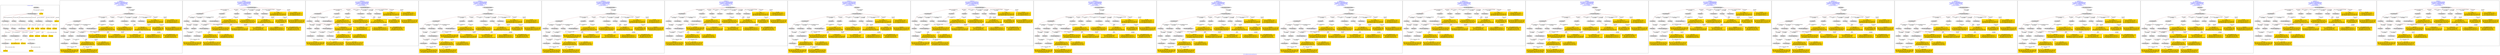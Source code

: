 digraph n0 {
fontcolor="blue"
remincross="true"
label="s25-s-oakland-museum-paintings.json"
subgraph cluster_0 {
label="1-correct model"
n2[style="filled",color="white",fillcolor="lightgray",label="E12_Production1"];
n3[style="filled",color="white",fillcolor="lightgray",label="E21_Person1"];
n4[style="filled",color="white",fillcolor="lightgray",label="E55_Type1"];
n5[style="filled",color="white",fillcolor="lightgray",label="E52_Time-Span3"];
n6[style="filled",color="white",fillcolor="lightgray",label="E69_Death1"];
n7[style="filled",color="white",fillcolor="lightgray",label="E82_Actor_Appellation1"];
n8[style="filled",color="white",fillcolor="lightgray",label="E67_Birth1"];
n9[shape="plaintext",style="filled",fillcolor="gold",label="Artist_URI"];
n10[style="filled",color="white",fillcolor="lightgray",label="E22_Man-Made_Object1"];
n11[style="filled",color="white",fillcolor="lightgray",label="E35_Title1"];
n12[style="filled",color="white",fillcolor="lightgray",label="E8_Acquisition1"];
n13[style="filled",color="white",fillcolor="lightgray",label="E55_Type2"];
n14[style="filled",color="white",fillcolor="lightgray",label="E54_Dimension1"];
n15[style="filled",color="white",fillcolor="lightgray",label="E34_Inscription1"];
n16[shape="plaintext",style="filled",fillcolor="gold",label="Object_uri"];
n17[shape="plaintext",style="filled",fillcolor="gold",label="Inscription"];
n18[shape="plaintext",style="filled",fillcolor="gold",label="Title"];
n19[style="filled",color="white",fillcolor="lightgray",label="E38_Image1"];
n20[shape="plaintext",style="filled",fillcolor="gold",label="Pic_URL"];
n21[style="filled",color="white",fillcolor="lightgray",label="E52_Time-Span1"];
n22[shape="plaintext",style="filled",fillcolor="gold",label="BirthDate"];
n23[style="filled",color="white",fillcolor="lightgray",label="E52_Time-Span2"];
n24[shape="plaintext",style="filled",fillcolor="gold",label="DeathDate"];
n25[shape="plaintext",style="filled",fillcolor="gold",label="Date_made"];
n26[shape="plaintext",style="filled",fillcolor="gold",label="Dimensions"];
n27[shape="plaintext",style="filled",fillcolor="gold",label="Subtype_URI"];
n28[shape="plaintext",style="filled",fillcolor="gold",label="Subtype_of_Art"];
n29[shape="plaintext",style="filled",fillcolor="gold",label="Type_URI"];
n30[shape="plaintext",style="filled",fillcolor="gold",label="Type_of_Art"];
n31[shape="plaintext",style="filled",fillcolor="gold",label="Artist_Appellation_URI"];
n32[shape="plaintext",style="filled",fillcolor="gold",label="ArtistName"];
n33[shape="plaintext",style="filled",fillcolor="gold",label="Credit"];
}
subgraph cluster_1 {
label="candidate 0\nlink coherence:0.875\nnode coherence:0.8888888888888888\nconfidence:0.4498464976021758\nmapping score:0.49832846216368826\ncost:130.99943\n-precision:0.62-recall:0.65"
n35[style="filled",color="white",fillcolor="lightgray",label="E12_Production1"];
n36[style="filled",color="white",fillcolor="lightgray",label="E21_Person1"];
n37[style="filled",color="white",fillcolor="lightgray",label="E52_Time-Span2"];
n38[style="filled",color="white",fillcolor="lightgray",label="E55_Type1"];
n39[style="filled",color="white",fillcolor="lightgray",label="E67_Birth1"];
n40[style="filled",color="white",fillcolor="lightgray",label="E69_Death1"];
n41[style="filled",color="white",fillcolor="lightgray",label="E82_Actor_Appellation1"];
n42[style="filled",color="white",fillcolor="lightgray",label="E21_Person2"];
n43[style="filled",color="white",fillcolor="lightgray",label="E82_Actor_Appellation2"];
n44[style="filled",color="white",fillcolor="lightgray",label="E22_Man-Made_Object1"];
n45[style="filled",color="white",fillcolor="lightgray",label="E30_Right1"];
n46[style="filled",color="white",fillcolor="lightgray",label="E54_Dimension1"];
n47[style="filled",color="white",fillcolor="lightgray",label="E55_Type2"];
n48[style="filled",color="white",fillcolor="lightgray",label="E8_Acquisition1"];
n49[style="filled",color="white",fillcolor="lightgray",label="E38_Image1"];
n50[style="filled",color="white",fillcolor="lightgray",label="E52_Time-Span1"];
n51[style="filled",color="white",fillcolor="lightgray",label="E52_Time-Span4"];
n52[shape="plaintext",style="filled",fillcolor="gold",label="ArtistName\n[E82_Actor_Appellation,label,0.37]\n[E73_Information_Object,P3_has_note,0.222]\n[E8_Acquisition,P3_has_note,0.212]\n[E22_Man-Made_Object,P3_has_note,0.196]"];
n53[shape="plaintext",style="filled",fillcolor="gold",label="BirthDate\n[E52_Time-Span,P82_at_some_time_within,0.395]\n[E52_Time-Span,P82a_begin_of_the_begin,0.238]\n[E52_Time-Span,P82b_end_of_the_end,0.229]\n[E52_Time-Span,label,0.138]"];
n54[shape="plaintext",style="filled",fillcolor="gold",label="Subtype_of_Art\n[E55_Type,label,0.509]\n[E29_Design_or_Procedure,P3_has_note,0.446]\n[E73_Information_Object,P3_has_note,0.023]\n[E33_Linguistic_Object,P3_has_note,0.022]"];
n55[shape="plaintext",style="filled",fillcolor="gold",label="Title\n[E35_Title,label,0.317]\n[E73_Information_Object,P3_has_note,0.281]\n[E22_Man-Made_Object,P3_has_note,0.237]\n[E33_Linguistic_Object,P3_has_note,0.165]"];
n56[shape="plaintext",style="filled",fillcolor="gold",label="Credit\n[E30_Right,P3_has_note,0.433]\n[E8_Acquisition,P3_has_note,0.373]\n[E33_Linguistic_Object,P3_has_note,0.103]\n[E73_Information_Object,P3_has_note,0.091]"];
n57[shape="plaintext",style="filled",fillcolor="gold",label="Type_of_Art\n[E55_Type,label,0.445]\n[E55_Type,classLink,0.334]\n[E33_Linguistic_Object,P3_has_note,0.127]\n[E73_Information_Object,P3_has_note,0.094]"];
n58[shape="plaintext",style="filled",fillcolor="gold",label="Dimensions\n[E54_Dimension,P3_has_note,0.822]\n[E73_Information_Object,P3_has_note,0.071]\n[E22_Man-Made_Object,P3_has_note,0.07]\n[E82_Actor_Appellation,label,0.038]"];
n59[shape="plaintext",style="filled",fillcolor="gold",label="Type_URI\n[E55_Type,classLink,0.708]\n[E57_Material,classLink,0.138]\n[E74_Group,classLink,0.134]\n[E55_Type,label,0.02]"];
n60[shape="plaintext",style="filled",fillcolor="gold",label="Date_made\n[E52_Time-Span,P82_at_some_time_within,0.55]\n[E52_Time-Span,P82b_end_of_the_end,0.218]\n[E33_Linguistic_Object,P3_has_note,0.117]\n[E52_Time-Span,P82a_begin_of_the_begin,0.115]"];
n61[shape="plaintext",style="filled",fillcolor="gold",label="Inscription\n[E73_Information_Object,P3_has_note,0.352]\n[E22_Man-Made_Object,P3_has_note,0.324]\n[E33_Linguistic_Object,P3_has_note,0.182]\n[E8_Acquisition,P3_has_note,0.141]"];
n62[shape="plaintext",style="filled",fillcolor="gold",label="DeathDate\n[E52_Time-Span,P82b_end_of_the_end,0.464]\n[E52_Time-Span,P82_at_some_time_within,0.392]\n[E33_Linguistic_Object,P3_has_note,0.082]\n[E73_Information_Object,P3_has_note,0.062]"];
n63[shape="plaintext",style="filled",fillcolor="gold",label="Artist_Appellation_URI\n[E82_Actor_Appellation,classLink,0.915]\n[E21_Person,classLink,0.058]\n[E30_Right,P3_has_note,0.016]\n[E8_Acquisition,P3_has_note,0.011]"];
n64[shape="plaintext",style="filled",fillcolor="gold",label="Object_uri\n[E30_Right,P3_has_note,0.305]\n[E82_Actor_Appellation,label,0.302]\n[E8_Acquisition,P3_has_note,0.207]\n[E22_Man-Made_Object,classLink,0.185]"];
n65[shape="plaintext",style="filled",fillcolor="gold",label="Artist_URI\n[E21_Person,classLink,0.46]\n[E82_Actor_Appellation,classLink,0.33]\n[E30_Right,P3_has_note,0.126]\n[E8_Acquisition,P3_has_note,0.083]"];
n66[shape="plaintext",style="filled",fillcolor="gold",label="Pic_URL\n[E38_Image,classLink,0.566]\n[E22_Man-Made_Object,classLink,0.244]\n[E21_Person,classLink,0.11]\n[E82_Actor_Appellation,classLink,0.079]"];
n67[shape="plaintext",style="filled",fillcolor="gold",label="Subtype_URI\n[E57_Material,classLink,0.442]\n[E55_Type,classLink,0.405]\n[E74_Group,classLink,0.153]\n[E29_Design_or_Procedure,P3_has_note,0.001]"];
}
subgraph cluster_2 {
label="candidate 1\nlink coherence:0.8709677419354839\nnode coherence:0.8888888888888888\nconfidence:0.4498464976021758\nmapping score:0.49832846216368826\ncost:129.99946\n-precision:0.61-recall:0.61"
n69[style="filled",color="white",fillcolor="lightgray",label="E12_Production1"];
n70[style="filled",color="white",fillcolor="lightgray",label="E21_Person1"];
n71[style="filled",color="white",fillcolor="lightgray",label="E52_Time-Span2"];
n72[style="filled",color="white",fillcolor="lightgray",label="E55_Type1"];
n73[style="filled",color="white",fillcolor="lightgray",label="E67_Birth1"];
n74[style="filled",color="white",fillcolor="lightgray",label="E69_Death1"];
n75[style="filled",color="white",fillcolor="lightgray",label="E82_Actor_Appellation1"];
n76[style="filled",color="white",fillcolor="lightgray",label="E21_Person2"];
n77[style="filled",color="white",fillcolor="lightgray",label="E82_Actor_Appellation2"];
n78[style="filled",color="white",fillcolor="lightgray",label="E22_Man-Made_Object1"];
n79[style="filled",color="white",fillcolor="lightgray",label="E30_Right1"];
n80[style="filled",color="white",fillcolor="lightgray",label="E54_Dimension1"];
n81[style="filled",color="white",fillcolor="lightgray",label="E55_Type2"];
n82[style="filled",color="white",fillcolor="lightgray",label="E8_Acquisition1"];
n83[style="filled",color="white",fillcolor="lightgray",label="E52_Time-Span1"];
n84[style="filled",color="white",fillcolor="lightgray",label="E52_Time-Span4"];
n85[shape="plaintext",style="filled",fillcolor="gold",label="ArtistName\n[E82_Actor_Appellation,label,0.37]\n[E73_Information_Object,P3_has_note,0.222]\n[E8_Acquisition,P3_has_note,0.212]\n[E22_Man-Made_Object,P3_has_note,0.196]"];
n86[shape="plaintext",style="filled",fillcolor="gold",label="BirthDate\n[E52_Time-Span,P82_at_some_time_within,0.395]\n[E52_Time-Span,P82a_begin_of_the_begin,0.238]\n[E52_Time-Span,P82b_end_of_the_end,0.229]\n[E52_Time-Span,label,0.138]"];
n87[shape="plaintext",style="filled",fillcolor="gold",label="Subtype_of_Art\n[E55_Type,label,0.509]\n[E29_Design_or_Procedure,P3_has_note,0.446]\n[E73_Information_Object,P3_has_note,0.023]\n[E33_Linguistic_Object,P3_has_note,0.022]"];
n88[shape="plaintext",style="filled",fillcolor="gold",label="Title\n[E35_Title,label,0.317]\n[E73_Information_Object,P3_has_note,0.281]\n[E22_Man-Made_Object,P3_has_note,0.237]\n[E33_Linguistic_Object,P3_has_note,0.165]"];
n89[shape="plaintext",style="filled",fillcolor="gold",label="Credit\n[E30_Right,P3_has_note,0.433]\n[E8_Acquisition,P3_has_note,0.373]\n[E33_Linguistic_Object,P3_has_note,0.103]\n[E73_Information_Object,P3_has_note,0.091]"];
n90[shape="plaintext",style="filled",fillcolor="gold",label="Type_of_Art\n[E55_Type,label,0.445]\n[E55_Type,classLink,0.334]\n[E33_Linguistic_Object,P3_has_note,0.127]\n[E73_Information_Object,P3_has_note,0.094]"];
n91[shape="plaintext",style="filled",fillcolor="gold",label="Dimensions\n[E54_Dimension,P3_has_note,0.822]\n[E73_Information_Object,P3_has_note,0.071]\n[E22_Man-Made_Object,P3_has_note,0.07]\n[E82_Actor_Appellation,label,0.038]"];
n92[shape="plaintext",style="filled",fillcolor="gold",label="Type_URI\n[E55_Type,classLink,0.708]\n[E57_Material,classLink,0.138]\n[E74_Group,classLink,0.134]\n[E55_Type,label,0.02]"];
n93[shape="plaintext",style="filled",fillcolor="gold",label="Date_made\n[E52_Time-Span,P82_at_some_time_within,0.55]\n[E52_Time-Span,P82b_end_of_the_end,0.218]\n[E33_Linguistic_Object,P3_has_note,0.117]\n[E52_Time-Span,P82a_begin_of_the_begin,0.115]"];
n94[shape="plaintext",style="filled",fillcolor="gold",label="Inscription\n[E73_Information_Object,P3_has_note,0.352]\n[E22_Man-Made_Object,P3_has_note,0.324]\n[E33_Linguistic_Object,P3_has_note,0.182]\n[E8_Acquisition,P3_has_note,0.141]"];
n95[shape="plaintext",style="filled",fillcolor="gold",label="DeathDate\n[E52_Time-Span,P82b_end_of_the_end,0.464]\n[E52_Time-Span,P82_at_some_time_within,0.392]\n[E33_Linguistic_Object,P3_has_note,0.082]\n[E73_Information_Object,P3_has_note,0.062]"];
n96[shape="plaintext",style="filled",fillcolor="gold",label="Artist_Appellation_URI\n[E82_Actor_Appellation,classLink,0.915]\n[E21_Person,classLink,0.058]\n[E30_Right,P3_has_note,0.016]\n[E8_Acquisition,P3_has_note,0.011]"];
n97[shape="plaintext",style="filled",fillcolor="gold",label="Object_uri\n[E30_Right,P3_has_note,0.305]\n[E82_Actor_Appellation,label,0.302]\n[E8_Acquisition,P3_has_note,0.207]\n[E22_Man-Made_Object,classLink,0.185]"];
n98[shape="plaintext",style="filled",fillcolor="gold",label="Artist_URI\n[E21_Person,classLink,0.46]\n[E82_Actor_Appellation,classLink,0.33]\n[E30_Right,P3_has_note,0.126]\n[E8_Acquisition,P3_has_note,0.083]"];
n99[shape="plaintext",style="filled",fillcolor="gold",label="Pic_URL\n[E38_Image,classLink,0.566]\n[E22_Man-Made_Object,classLink,0.244]\n[E21_Person,classLink,0.11]\n[E82_Actor_Appellation,classLink,0.079]"];
n100[shape="plaintext",style="filled",fillcolor="gold",label="Subtype_URI\n[E57_Material,classLink,0.442]\n[E55_Type,classLink,0.405]\n[E74_Group,classLink,0.153]\n[E29_Design_or_Procedure,P3_has_note,0.001]"];
}
subgraph cluster_3 {
label="candidate 10\nlink coherence:0.8387096774193549\nnode coherence:0.8888888888888888\nconfidence:0.4498464976021758\nmapping score:0.49832846216368826\ncost:129.99948\n-precision:0.65-recall:0.65"
n102[style="filled",color="white",fillcolor="lightgray",label="E12_Production1"];
n103[style="filled",color="white",fillcolor="lightgray",label="E21_Person1"];
n104[style="filled",color="white",fillcolor="lightgray",label="E55_Type1"];
n105[style="filled",color="white",fillcolor="lightgray",label="E67_Birth1"];
n106[style="filled",color="white",fillcolor="lightgray",label="E69_Death1"];
n107[style="filled",color="white",fillcolor="lightgray",label="E82_Actor_Appellation1"];
n108[style="filled",color="white",fillcolor="lightgray",label="E21_Person2"];
n109[style="filled",color="white",fillcolor="lightgray",label="E82_Actor_Appellation2"];
n110[style="filled",color="white",fillcolor="lightgray",label="E22_Man-Made_Object1"];
n111[style="filled",color="white",fillcolor="lightgray",label="E30_Right1"];
n112[style="filled",color="white",fillcolor="lightgray",label="E54_Dimension1"];
n113[style="filled",color="white",fillcolor="lightgray",label="E55_Type2"];
n114[style="filled",color="white",fillcolor="lightgray",label="E8_Acquisition1"];
n115[style="filled",color="white",fillcolor="lightgray",label="E52_Time-Span1"];
n116[style="filled",color="white",fillcolor="lightgray",label="E52_Time-Span3"];
n117[style="filled",color="white",fillcolor="lightgray",label="E52_Time-Span4"];
n118[shape="plaintext",style="filled",fillcolor="gold",label="ArtistName\n[E82_Actor_Appellation,label,0.37]\n[E73_Information_Object,P3_has_note,0.222]\n[E8_Acquisition,P3_has_note,0.212]\n[E22_Man-Made_Object,P3_has_note,0.196]"];
n119[shape="plaintext",style="filled",fillcolor="gold",label="BirthDate\n[E52_Time-Span,P82_at_some_time_within,0.395]\n[E52_Time-Span,P82a_begin_of_the_begin,0.238]\n[E52_Time-Span,P82b_end_of_the_end,0.229]\n[E52_Time-Span,label,0.138]"];
n120[shape="plaintext",style="filled",fillcolor="gold",label="Subtype_of_Art\n[E55_Type,label,0.509]\n[E29_Design_or_Procedure,P3_has_note,0.446]\n[E73_Information_Object,P3_has_note,0.023]\n[E33_Linguistic_Object,P3_has_note,0.022]"];
n121[shape="plaintext",style="filled",fillcolor="gold",label="Title\n[E35_Title,label,0.317]\n[E73_Information_Object,P3_has_note,0.281]\n[E22_Man-Made_Object,P3_has_note,0.237]\n[E33_Linguistic_Object,P3_has_note,0.165]"];
n122[shape="plaintext",style="filled",fillcolor="gold",label="Credit\n[E30_Right,P3_has_note,0.433]\n[E8_Acquisition,P3_has_note,0.373]\n[E33_Linguistic_Object,P3_has_note,0.103]\n[E73_Information_Object,P3_has_note,0.091]"];
n123[shape="plaintext",style="filled",fillcolor="gold",label="Type_of_Art\n[E55_Type,label,0.445]\n[E55_Type,classLink,0.334]\n[E33_Linguistic_Object,P3_has_note,0.127]\n[E73_Information_Object,P3_has_note,0.094]"];
n124[shape="plaintext",style="filled",fillcolor="gold",label="Dimensions\n[E54_Dimension,P3_has_note,0.822]\n[E73_Information_Object,P3_has_note,0.071]\n[E22_Man-Made_Object,P3_has_note,0.07]\n[E82_Actor_Appellation,label,0.038]"];
n125[shape="plaintext",style="filled",fillcolor="gold",label="Type_URI\n[E55_Type,classLink,0.708]\n[E57_Material,classLink,0.138]\n[E74_Group,classLink,0.134]\n[E55_Type,label,0.02]"];
n126[shape="plaintext",style="filled",fillcolor="gold",label="Date_made\n[E52_Time-Span,P82_at_some_time_within,0.55]\n[E52_Time-Span,P82b_end_of_the_end,0.218]\n[E33_Linguistic_Object,P3_has_note,0.117]\n[E52_Time-Span,P82a_begin_of_the_begin,0.115]"];
n127[shape="plaintext",style="filled",fillcolor="gold",label="Inscription\n[E73_Information_Object,P3_has_note,0.352]\n[E22_Man-Made_Object,P3_has_note,0.324]\n[E33_Linguistic_Object,P3_has_note,0.182]\n[E8_Acquisition,P3_has_note,0.141]"];
n128[shape="plaintext",style="filled",fillcolor="gold",label="DeathDate\n[E52_Time-Span,P82b_end_of_the_end,0.464]\n[E52_Time-Span,P82_at_some_time_within,0.392]\n[E33_Linguistic_Object,P3_has_note,0.082]\n[E73_Information_Object,P3_has_note,0.062]"];
n129[shape="plaintext",style="filled",fillcolor="gold",label="Artist_Appellation_URI\n[E82_Actor_Appellation,classLink,0.915]\n[E21_Person,classLink,0.058]\n[E30_Right,P3_has_note,0.016]\n[E8_Acquisition,P3_has_note,0.011]"];
n130[shape="plaintext",style="filled",fillcolor="gold",label="Object_uri\n[E30_Right,P3_has_note,0.305]\n[E82_Actor_Appellation,label,0.302]\n[E8_Acquisition,P3_has_note,0.207]\n[E22_Man-Made_Object,classLink,0.185]"];
n131[shape="plaintext",style="filled",fillcolor="gold",label="Artist_URI\n[E21_Person,classLink,0.46]\n[E82_Actor_Appellation,classLink,0.33]\n[E30_Right,P3_has_note,0.126]\n[E8_Acquisition,P3_has_note,0.083]"];
n132[shape="plaintext",style="filled",fillcolor="gold",label="Pic_URL\n[E38_Image,classLink,0.566]\n[E22_Man-Made_Object,classLink,0.244]\n[E21_Person,classLink,0.11]\n[E82_Actor_Appellation,classLink,0.079]"];
n133[shape="plaintext",style="filled",fillcolor="gold",label="Subtype_URI\n[E57_Material,classLink,0.442]\n[E55_Type,classLink,0.405]\n[E74_Group,classLink,0.153]\n[E29_Design_or_Procedure,P3_has_note,0.001]"];
}
subgraph cluster_4 {
label="candidate 11\nlink coherence:0.8387096774193549\nnode coherence:0.8888888888888888\nconfidence:0.4498464976021758\nmapping score:0.49832846216368826\ncost:129.99949\n-precision:0.58-recall:0.58"
n135[style="filled",color="white",fillcolor="lightgray",label="E12_Production1"];
n136[style="filled",color="white",fillcolor="lightgray",label="E21_Person1"];
n137[style="filled",color="white",fillcolor="lightgray",label="E52_Time-Span2"];
n138[style="filled",color="white",fillcolor="lightgray",label="E55_Type1"];
n139[style="filled",color="white",fillcolor="lightgray",label="E69_Death1"];
n140[style="filled",color="white",fillcolor="lightgray",label="E82_Actor_Appellation1"];
n141[style="filled",color="white",fillcolor="lightgray",label="E21_Person2"];
n142[style="filled",color="white",fillcolor="lightgray",label="E82_Actor_Appellation2"];
n143[style="filled",color="white",fillcolor="lightgray",label="E22_Man-Made_Object1"];
n144[style="filled",color="white",fillcolor="lightgray",label="E30_Right1"];
n145[style="filled",color="white",fillcolor="lightgray",label="E54_Dimension1"];
n146[style="filled",color="white",fillcolor="lightgray",label="E55_Type2"];
n147[style="filled",color="white",fillcolor="lightgray",label="E8_Acquisition1"];
n148[style="filled",color="white",fillcolor="lightgray",label="E33_Linguistic_Object2"];
n149[style="filled",color="white",fillcolor="lightgray",label="E52_Time-Span3"];
n150[style="filled",color="white",fillcolor="lightgray",label="E52_Time-Span4"];
n151[shape="plaintext",style="filled",fillcolor="gold",label="ArtistName\n[E82_Actor_Appellation,label,0.37]\n[E73_Information_Object,P3_has_note,0.222]\n[E8_Acquisition,P3_has_note,0.212]\n[E22_Man-Made_Object,P3_has_note,0.196]"];
n152[shape="plaintext",style="filled",fillcolor="gold",label="Subtype_of_Art\n[E55_Type,label,0.509]\n[E29_Design_or_Procedure,P3_has_note,0.446]\n[E73_Information_Object,P3_has_note,0.023]\n[E33_Linguistic_Object,P3_has_note,0.022]"];
n153[shape="plaintext",style="filled",fillcolor="gold",label="Title\n[E35_Title,label,0.317]\n[E73_Information_Object,P3_has_note,0.281]\n[E22_Man-Made_Object,P3_has_note,0.237]\n[E33_Linguistic_Object,P3_has_note,0.165]"];
n154[shape="plaintext",style="filled",fillcolor="gold",label="Credit\n[E30_Right,P3_has_note,0.433]\n[E8_Acquisition,P3_has_note,0.373]\n[E33_Linguistic_Object,P3_has_note,0.103]\n[E73_Information_Object,P3_has_note,0.091]"];
n155[shape="plaintext",style="filled",fillcolor="gold",label="Type_of_Art\n[E55_Type,label,0.445]\n[E55_Type,classLink,0.334]\n[E33_Linguistic_Object,P3_has_note,0.127]\n[E73_Information_Object,P3_has_note,0.094]"];
n156[shape="plaintext",style="filled",fillcolor="gold",label="Dimensions\n[E54_Dimension,P3_has_note,0.822]\n[E73_Information_Object,P3_has_note,0.071]\n[E22_Man-Made_Object,P3_has_note,0.07]\n[E82_Actor_Appellation,label,0.038]"];
n157[shape="plaintext",style="filled",fillcolor="gold",label="Type_URI\n[E55_Type,classLink,0.708]\n[E57_Material,classLink,0.138]\n[E74_Group,classLink,0.134]\n[E55_Type,label,0.02]"];
n158[shape="plaintext",style="filled",fillcolor="gold",label="Date_made\n[E52_Time-Span,P82_at_some_time_within,0.55]\n[E52_Time-Span,P82b_end_of_the_end,0.218]\n[E33_Linguistic_Object,P3_has_note,0.117]\n[E52_Time-Span,P82a_begin_of_the_begin,0.115]"];
n159[shape="plaintext",style="filled",fillcolor="gold",label="Inscription\n[E73_Information_Object,P3_has_note,0.352]\n[E22_Man-Made_Object,P3_has_note,0.324]\n[E33_Linguistic_Object,P3_has_note,0.182]\n[E8_Acquisition,P3_has_note,0.141]"];
n160[shape="plaintext",style="filled",fillcolor="gold",label="BirthDate\n[E52_Time-Span,P82_at_some_time_within,0.395]\n[E52_Time-Span,P82a_begin_of_the_begin,0.238]\n[E52_Time-Span,P82b_end_of_the_end,0.229]\n[E52_Time-Span,label,0.138]"];
n161[shape="plaintext",style="filled",fillcolor="gold",label="DeathDate\n[E52_Time-Span,P82b_end_of_the_end,0.464]\n[E52_Time-Span,P82_at_some_time_within,0.392]\n[E33_Linguistic_Object,P3_has_note,0.082]\n[E73_Information_Object,P3_has_note,0.062]"];
n162[shape="plaintext",style="filled",fillcolor="gold",label="Artist_Appellation_URI\n[E82_Actor_Appellation,classLink,0.915]\n[E21_Person,classLink,0.058]\n[E30_Right,P3_has_note,0.016]\n[E8_Acquisition,P3_has_note,0.011]"];
n163[shape="plaintext",style="filled",fillcolor="gold",label="Object_uri\n[E30_Right,P3_has_note,0.305]\n[E82_Actor_Appellation,label,0.302]\n[E8_Acquisition,P3_has_note,0.207]\n[E22_Man-Made_Object,classLink,0.185]"];
n164[shape="plaintext",style="filled",fillcolor="gold",label="Artist_URI\n[E21_Person,classLink,0.46]\n[E82_Actor_Appellation,classLink,0.33]\n[E30_Right,P3_has_note,0.126]\n[E8_Acquisition,P3_has_note,0.083]"];
n165[shape="plaintext",style="filled",fillcolor="gold",label="Pic_URL\n[E38_Image,classLink,0.566]\n[E22_Man-Made_Object,classLink,0.244]\n[E21_Person,classLink,0.11]\n[E82_Actor_Appellation,classLink,0.079]"];
n166[shape="plaintext",style="filled",fillcolor="gold",label="Subtype_URI\n[E57_Material,classLink,0.442]\n[E55_Type,classLink,0.405]\n[E74_Group,classLink,0.153]\n[E29_Design_or_Procedure,P3_has_note,0.001]"];
}
subgraph cluster_5 {
label="candidate 12\nlink coherence:0.8387096774193549\nnode coherence:0.8888888888888888\nconfidence:0.4498464976021758\nmapping score:0.49832846216368826\ncost:129.9995\n-precision:0.58-recall:0.58"
n168[style="filled",color="white",fillcolor="lightgray",label="E12_Production1"];
n169[style="filled",color="white",fillcolor="lightgray",label="E21_Person1"];
n170[style="filled",color="white",fillcolor="lightgray",label="E52_Time-Span2"];
n171[style="filled",color="white",fillcolor="lightgray",label="E55_Type1"];
n172[style="filled",color="white",fillcolor="lightgray",label="E69_Death1"];
n173[style="filled",color="white",fillcolor="lightgray",label="E82_Actor_Appellation1"];
n174[style="filled",color="white",fillcolor="lightgray",label="E21_Person2"];
n175[style="filled",color="white",fillcolor="lightgray",label="E82_Actor_Appellation2"];
n176[style="filled",color="white",fillcolor="lightgray",label="E22_Man-Made_Object1"];
n177[style="filled",color="white",fillcolor="lightgray",label="E30_Right1"];
n178[style="filled",color="white",fillcolor="lightgray",label="E54_Dimension1"];
n179[style="filled",color="white",fillcolor="lightgray",label="E55_Type2"];
n180[style="filled",color="white",fillcolor="lightgray",label="E8_Acquisition1"];
n181[style="filled",color="white",fillcolor="lightgray",label="E33_Linguistic_Object1"];
n182[style="filled",color="white",fillcolor="lightgray",label="E52_Time-Span3"];
n183[style="filled",color="white",fillcolor="lightgray",label="E52_Time-Span4"];
n184[shape="plaintext",style="filled",fillcolor="gold",label="ArtistName\n[E82_Actor_Appellation,label,0.37]\n[E73_Information_Object,P3_has_note,0.222]\n[E8_Acquisition,P3_has_note,0.212]\n[E22_Man-Made_Object,P3_has_note,0.196]"];
n185[shape="plaintext",style="filled",fillcolor="gold",label="Subtype_of_Art\n[E55_Type,label,0.509]\n[E29_Design_or_Procedure,P3_has_note,0.446]\n[E73_Information_Object,P3_has_note,0.023]\n[E33_Linguistic_Object,P3_has_note,0.022]"];
n186[shape="plaintext",style="filled",fillcolor="gold",label="Title\n[E35_Title,label,0.317]\n[E73_Information_Object,P3_has_note,0.281]\n[E22_Man-Made_Object,P3_has_note,0.237]\n[E33_Linguistic_Object,P3_has_note,0.165]"];
n187[shape="plaintext",style="filled",fillcolor="gold",label="Credit\n[E30_Right,P3_has_note,0.433]\n[E8_Acquisition,P3_has_note,0.373]\n[E33_Linguistic_Object,P3_has_note,0.103]\n[E73_Information_Object,P3_has_note,0.091]"];
n188[shape="plaintext",style="filled",fillcolor="gold",label="Type_of_Art\n[E55_Type,label,0.445]\n[E55_Type,classLink,0.334]\n[E33_Linguistic_Object,P3_has_note,0.127]\n[E73_Information_Object,P3_has_note,0.094]"];
n189[shape="plaintext",style="filled",fillcolor="gold",label="Dimensions\n[E54_Dimension,P3_has_note,0.822]\n[E73_Information_Object,P3_has_note,0.071]\n[E22_Man-Made_Object,P3_has_note,0.07]\n[E82_Actor_Appellation,label,0.038]"];
n190[shape="plaintext",style="filled",fillcolor="gold",label="Type_URI\n[E55_Type,classLink,0.708]\n[E57_Material,classLink,0.138]\n[E74_Group,classLink,0.134]\n[E55_Type,label,0.02]"];
n191[shape="plaintext",style="filled",fillcolor="gold",label="Date_made\n[E52_Time-Span,P82_at_some_time_within,0.55]\n[E52_Time-Span,P82b_end_of_the_end,0.218]\n[E33_Linguistic_Object,P3_has_note,0.117]\n[E52_Time-Span,P82a_begin_of_the_begin,0.115]"];
n192[shape="plaintext",style="filled",fillcolor="gold",label="Inscription\n[E73_Information_Object,P3_has_note,0.352]\n[E22_Man-Made_Object,P3_has_note,0.324]\n[E33_Linguistic_Object,P3_has_note,0.182]\n[E8_Acquisition,P3_has_note,0.141]"];
n193[shape="plaintext",style="filled",fillcolor="gold",label="BirthDate\n[E52_Time-Span,P82_at_some_time_within,0.395]\n[E52_Time-Span,P82a_begin_of_the_begin,0.238]\n[E52_Time-Span,P82b_end_of_the_end,0.229]\n[E52_Time-Span,label,0.138]"];
n194[shape="plaintext",style="filled",fillcolor="gold",label="DeathDate\n[E52_Time-Span,P82b_end_of_the_end,0.464]\n[E52_Time-Span,P82_at_some_time_within,0.392]\n[E33_Linguistic_Object,P3_has_note,0.082]\n[E73_Information_Object,P3_has_note,0.062]"];
n195[shape="plaintext",style="filled",fillcolor="gold",label="Artist_Appellation_URI\n[E82_Actor_Appellation,classLink,0.915]\n[E21_Person,classLink,0.058]\n[E30_Right,P3_has_note,0.016]\n[E8_Acquisition,P3_has_note,0.011]"];
n196[shape="plaintext",style="filled",fillcolor="gold",label="Object_uri\n[E30_Right,P3_has_note,0.305]\n[E82_Actor_Appellation,label,0.302]\n[E8_Acquisition,P3_has_note,0.207]\n[E22_Man-Made_Object,classLink,0.185]"];
n197[shape="plaintext",style="filled",fillcolor="gold",label="Artist_URI\n[E21_Person,classLink,0.46]\n[E82_Actor_Appellation,classLink,0.33]\n[E30_Right,P3_has_note,0.126]\n[E8_Acquisition,P3_has_note,0.083]"];
n198[shape="plaintext",style="filled",fillcolor="gold",label="Pic_URL\n[E38_Image,classLink,0.566]\n[E22_Man-Made_Object,classLink,0.244]\n[E21_Person,classLink,0.11]\n[E82_Actor_Appellation,classLink,0.079]"];
n199[shape="plaintext",style="filled",fillcolor="gold",label="Subtype_URI\n[E57_Material,classLink,0.442]\n[E55_Type,classLink,0.405]\n[E74_Group,classLink,0.153]\n[E29_Design_or_Procedure,P3_has_note,0.001]"];
}
subgraph cluster_6 {
label="candidate 13\nlink coherence:0.8387096774193549\nnode coherence:0.8888888888888888\nconfidence:0.4498464976021758\nmapping score:0.49832846216368826\ncost:129.99951\n-precision:0.58-recall:0.58"
n201[style="filled",color="white",fillcolor="lightgray",label="E12_Production1"];
n202[style="filled",color="white",fillcolor="lightgray",label="E21_Person1"];
n203[style="filled",color="white",fillcolor="lightgray",label="E52_Time-Span2"];
n204[style="filled",color="white",fillcolor="lightgray",label="E55_Type1"];
n205[style="filled",color="white",fillcolor="lightgray",label="E69_Death1"];
n206[style="filled",color="white",fillcolor="lightgray",label="E82_Actor_Appellation1"];
n207[style="filled",color="white",fillcolor="lightgray",label="E21_Person2"];
n208[style="filled",color="white",fillcolor="lightgray",label="E82_Actor_Appellation2"];
n209[style="filled",color="white",fillcolor="lightgray",label="E22_Man-Made_Object1"];
n210[style="filled",color="white",fillcolor="lightgray",label="E30_Right1"];
n211[style="filled",color="white",fillcolor="lightgray",label="E38_Image1"];
n212[style="filled",color="white",fillcolor="lightgray",label="E54_Dimension1"];
n213[style="filled",color="white",fillcolor="lightgray",label="E55_Type2"];
n214[style="filled",color="white",fillcolor="lightgray",label="E8_Acquisition1"];
n215[style="filled",color="white",fillcolor="lightgray",label="E52_Time-Span3"];
n216[style="filled",color="white",fillcolor="lightgray",label="E52_Time-Span4"];
n217[shape="plaintext",style="filled",fillcolor="gold",label="ArtistName\n[E82_Actor_Appellation,label,0.37]\n[E73_Information_Object,P3_has_note,0.222]\n[E8_Acquisition,P3_has_note,0.212]\n[E22_Man-Made_Object,P3_has_note,0.196]"];
n218[shape="plaintext",style="filled",fillcolor="gold",label="Subtype_of_Art\n[E55_Type,label,0.509]\n[E29_Design_or_Procedure,P3_has_note,0.446]\n[E73_Information_Object,P3_has_note,0.023]\n[E33_Linguistic_Object,P3_has_note,0.022]"];
n219[shape="plaintext",style="filled",fillcolor="gold",label="Title\n[E35_Title,label,0.317]\n[E73_Information_Object,P3_has_note,0.281]\n[E22_Man-Made_Object,P3_has_note,0.237]\n[E33_Linguistic_Object,P3_has_note,0.165]"];
n220[shape="plaintext",style="filled",fillcolor="gold",label="Credit\n[E30_Right,P3_has_note,0.433]\n[E8_Acquisition,P3_has_note,0.373]\n[E33_Linguistic_Object,P3_has_note,0.103]\n[E73_Information_Object,P3_has_note,0.091]"];
n221[shape="plaintext",style="filled",fillcolor="gold",label="Type_of_Art\n[E55_Type,label,0.445]\n[E55_Type,classLink,0.334]\n[E33_Linguistic_Object,P3_has_note,0.127]\n[E73_Information_Object,P3_has_note,0.094]"];
n222[shape="plaintext",style="filled",fillcolor="gold",label="Dimensions\n[E54_Dimension,P3_has_note,0.822]\n[E73_Information_Object,P3_has_note,0.071]\n[E22_Man-Made_Object,P3_has_note,0.07]\n[E82_Actor_Appellation,label,0.038]"];
n223[shape="plaintext",style="filled",fillcolor="gold",label="Type_URI\n[E55_Type,classLink,0.708]\n[E57_Material,classLink,0.138]\n[E74_Group,classLink,0.134]\n[E55_Type,label,0.02]"];
n224[shape="plaintext",style="filled",fillcolor="gold",label="Date_made\n[E52_Time-Span,P82_at_some_time_within,0.55]\n[E52_Time-Span,P82b_end_of_the_end,0.218]\n[E33_Linguistic_Object,P3_has_note,0.117]\n[E52_Time-Span,P82a_begin_of_the_begin,0.115]"];
n225[shape="plaintext",style="filled",fillcolor="gold",label="Inscription\n[E73_Information_Object,P3_has_note,0.352]\n[E22_Man-Made_Object,P3_has_note,0.324]\n[E33_Linguistic_Object,P3_has_note,0.182]\n[E8_Acquisition,P3_has_note,0.141]"];
n226[shape="plaintext",style="filled",fillcolor="gold",label="BirthDate\n[E52_Time-Span,P82_at_some_time_within,0.395]\n[E52_Time-Span,P82a_begin_of_the_begin,0.238]\n[E52_Time-Span,P82b_end_of_the_end,0.229]\n[E52_Time-Span,label,0.138]"];
n227[shape="plaintext",style="filled",fillcolor="gold",label="DeathDate\n[E52_Time-Span,P82b_end_of_the_end,0.464]\n[E52_Time-Span,P82_at_some_time_within,0.392]\n[E33_Linguistic_Object,P3_has_note,0.082]\n[E73_Information_Object,P3_has_note,0.062]"];
n228[shape="plaintext",style="filled",fillcolor="gold",label="Artist_Appellation_URI\n[E82_Actor_Appellation,classLink,0.915]\n[E21_Person,classLink,0.058]\n[E30_Right,P3_has_note,0.016]\n[E8_Acquisition,P3_has_note,0.011]"];
n229[shape="plaintext",style="filled",fillcolor="gold",label="Object_uri\n[E30_Right,P3_has_note,0.305]\n[E82_Actor_Appellation,label,0.302]\n[E8_Acquisition,P3_has_note,0.207]\n[E22_Man-Made_Object,classLink,0.185]"];
n230[shape="plaintext",style="filled",fillcolor="gold",label="Artist_URI\n[E21_Person,classLink,0.46]\n[E82_Actor_Appellation,classLink,0.33]\n[E30_Right,P3_has_note,0.126]\n[E8_Acquisition,P3_has_note,0.083]"];
n231[shape="plaintext",style="filled",fillcolor="gold",label="Pic_URL\n[E38_Image,classLink,0.566]\n[E22_Man-Made_Object,classLink,0.244]\n[E21_Person,classLink,0.11]\n[E82_Actor_Appellation,classLink,0.079]"];
n232[shape="plaintext",style="filled",fillcolor="gold",label="Subtype_URI\n[E57_Material,classLink,0.442]\n[E55_Type,classLink,0.405]\n[E74_Group,classLink,0.153]\n[E29_Design_or_Procedure,P3_has_note,0.001]"];
}
subgraph cluster_7 {
label="candidate 14\nlink coherence:0.8333333333333334\nnode coherence:0.8461538461538461\nconfidence:0.45434830460993164\nmapping score:0.49600071692125924\ncost:227.99948\n-precision:0.63-recall:0.61"
n234[style="filled",color="white",fillcolor="lightgray",label="E12_Production1"];
n235[style="filled",color="white",fillcolor="lightgray",label="E21_Person1"];
n236[style="filled",color="white",fillcolor="lightgray",label="E52_Time-Span2"];
n237[style="filled",color="white",fillcolor="lightgray",label="E55_Type1"];
n238[style="filled",color="white",fillcolor="lightgray",label="E67_Birth1"];
n239[style="filled",color="white",fillcolor="lightgray",label="E82_Actor_Appellation1"];
n240[style="filled",color="white",fillcolor="lightgray",label="E21_Person2"];
n241[style="filled",color="white",fillcolor="lightgray",label="E82_Actor_Appellation2"];
n242[style="filled",color="white",fillcolor="lightgray",label="E22_Man-Made_Object1"];
n243[style="filled",color="white",fillcolor="lightgray",label="E30_Right1"];
n244[style="filled",color="white",fillcolor="lightgray",label="E54_Dimension1"];
n245[style="filled",color="white",fillcolor="lightgray",label="E55_Type2"];
n246[style="filled",color="white",fillcolor="lightgray",label="E8_Acquisition1"];
n247[style="filled",color="white",fillcolor="lightgray",label="E38_Image1"];
n248[style="filled",color="white",fillcolor="lightgray",label="E52_Time-Span1"];
n249[shape="plaintext",style="filled",fillcolor="gold",label="ArtistName\n[E82_Actor_Appellation,label,0.37]\n[E73_Information_Object,P3_has_note,0.222]\n[E8_Acquisition,P3_has_note,0.212]\n[E22_Man-Made_Object,P3_has_note,0.196]"];
n250[shape="plaintext",style="filled",fillcolor="gold",label="BirthDate\n[E52_Time-Span,P82_at_some_time_within,0.395]\n[E52_Time-Span,P82a_begin_of_the_begin,0.238]\n[E52_Time-Span,P82b_end_of_the_end,0.229]\n[E52_Time-Span,label,0.138]"];
n251[shape="plaintext",style="filled",fillcolor="gold",label="Subtype_of_Art\n[E55_Type,label,0.509]\n[E29_Design_or_Procedure,P3_has_note,0.446]\n[E73_Information_Object,P3_has_note,0.023]\n[E33_Linguistic_Object,P3_has_note,0.022]"];
n252[shape="plaintext",style="filled",fillcolor="gold",label="Title\n[E35_Title,label,0.317]\n[E73_Information_Object,P3_has_note,0.281]\n[E22_Man-Made_Object,P3_has_note,0.237]\n[E33_Linguistic_Object,P3_has_note,0.165]"];
n253[shape="plaintext",style="filled",fillcolor="gold",label="Credit\n[E30_Right,P3_has_note,0.433]\n[E8_Acquisition,P3_has_note,0.373]\n[E33_Linguistic_Object,P3_has_note,0.103]\n[E73_Information_Object,P3_has_note,0.091]"];
n254[shape="plaintext",style="filled",fillcolor="gold",label="Type_of_Art\n[E55_Type,label,0.445]\n[E55_Type,classLink,0.334]\n[E33_Linguistic_Object,P3_has_note,0.127]\n[E73_Information_Object,P3_has_note,0.094]"];
n255[shape="plaintext",style="filled",fillcolor="gold",label="Dimensions\n[E54_Dimension,P3_has_note,0.822]\n[E73_Information_Object,P3_has_note,0.071]\n[E22_Man-Made_Object,P3_has_note,0.07]\n[E82_Actor_Appellation,label,0.038]"];
n256[shape="plaintext",style="filled",fillcolor="gold",label="Type_URI\n[E55_Type,classLink,0.708]\n[E57_Material,classLink,0.138]\n[E74_Group,classLink,0.134]\n[E55_Type,label,0.02]"];
n257[shape="plaintext",style="filled",fillcolor="gold",label="DeathDate\n[E52_Time-Span,P82b_end_of_the_end,0.464]\n[E52_Time-Span,P82_at_some_time_within,0.392]\n[E33_Linguistic_Object,P3_has_note,0.082]\n[E73_Information_Object,P3_has_note,0.062]"];
n258[shape="plaintext",style="filled",fillcolor="gold",label="Inscription\n[E73_Information_Object,P3_has_note,0.352]\n[E22_Man-Made_Object,P3_has_note,0.324]\n[E33_Linguistic_Object,P3_has_note,0.182]\n[E8_Acquisition,P3_has_note,0.141]"];
n259[shape="plaintext",style="filled",fillcolor="gold",label="Date_made\n[E52_Time-Span,P82_at_some_time_within,0.55]\n[E52_Time-Span,P82b_end_of_the_end,0.218]\n[E33_Linguistic_Object,P3_has_note,0.117]\n[E52_Time-Span,P82a_begin_of_the_begin,0.115]"];
n260[shape="plaintext",style="filled",fillcolor="gold",label="Artist_Appellation_URI\n[E82_Actor_Appellation,classLink,0.915]\n[E21_Person,classLink,0.058]\n[E30_Right,P3_has_note,0.016]\n[E8_Acquisition,P3_has_note,0.011]"];
n261[shape="plaintext",style="filled",fillcolor="gold",label="Object_uri\n[E30_Right,P3_has_note,0.305]\n[E82_Actor_Appellation,label,0.302]\n[E8_Acquisition,P3_has_note,0.207]\n[E22_Man-Made_Object,classLink,0.185]"];
n262[shape="plaintext",style="filled",fillcolor="gold",label="Artist_URI\n[E21_Person,classLink,0.46]\n[E82_Actor_Appellation,classLink,0.33]\n[E30_Right,P3_has_note,0.126]\n[E8_Acquisition,P3_has_note,0.083]"];
n263[shape="plaintext",style="filled",fillcolor="gold",label="Pic_URL\n[E38_Image,classLink,0.566]\n[E22_Man-Made_Object,classLink,0.244]\n[E21_Person,classLink,0.11]\n[E82_Actor_Appellation,classLink,0.079]"];
n264[shape="plaintext",style="filled",fillcolor="gold",label="Subtype_URI\n[E57_Material,classLink,0.442]\n[E55_Type,classLink,0.405]\n[E74_Group,classLink,0.153]\n[E29_Design_or_Procedure,P3_has_note,0.001]"];
}
subgraph cluster_8 {
label="candidate 15\nlink coherence:0.8275862068965517\nnode coherence:0.8461538461538461\nconfidence:0.45434830460993164\nmapping score:0.49600071692125924\ncost:226.99951\n-precision:0.62-recall:0.58"
n266[style="filled",color="white",fillcolor="lightgray",label="E12_Production1"];
n267[style="filled",color="white",fillcolor="lightgray",label="E21_Person1"];
n268[style="filled",color="white",fillcolor="lightgray",label="E52_Time-Span2"];
n269[style="filled",color="white",fillcolor="lightgray",label="E55_Type1"];
n270[style="filled",color="white",fillcolor="lightgray",label="E67_Birth1"];
n271[style="filled",color="white",fillcolor="lightgray",label="E82_Actor_Appellation1"];
n272[style="filled",color="white",fillcolor="lightgray",label="E21_Person2"];
n273[style="filled",color="white",fillcolor="lightgray",label="E82_Actor_Appellation2"];
n274[style="filled",color="white",fillcolor="lightgray",label="E22_Man-Made_Object1"];
n275[style="filled",color="white",fillcolor="lightgray",label="E30_Right1"];
n276[style="filled",color="white",fillcolor="lightgray",label="E54_Dimension1"];
n277[style="filled",color="white",fillcolor="lightgray",label="E55_Type2"];
n278[style="filled",color="white",fillcolor="lightgray",label="E8_Acquisition1"];
n279[style="filled",color="white",fillcolor="lightgray",label="E52_Time-Span1"];
n280[shape="plaintext",style="filled",fillcolor="gold",label="ArtistName\n[E82_Actor_Appellation,label,0.37]\n[E73_Information_Object,P3_has_note,0.222]\n[E8_Acquisition,P3_has_note,0.212]\n[E22_Man-Made_Object,P3_has_note,0.196]"];
n281[shape="plaintext",style="filled",fillcolor="gold",label="BirthDate\n[E52_Time-Span,P82_at_some_time_within,0.395]\n[E52_Time-Span,P82a_begin_of_the_begin,0.238]\n[E52_Time-Span,P82b_end_of_the_end,0.229]\n[E52_Time-Span,label,0.138]"];
n282[shape="plaintext",style="filled",fillcolor="gold",label="Subtype_of_Art\n[E55_Type,label,0.509]\n[E29_Design_or_Procedure,P3_has_note,0.446]\n[E73_Information_Object,P3_has_note,0.023]\n[E33_Linguistic_Object,P3_has_note,0.022]"];
n283[shape="plaintext",style="filled",fillcolor="gold",label="Title\n[E35_Title,label,0.317]\n[E73_Information_Object,P3_has_note,0.281]\n[E22_Man-Made_Object,P3_has_note,0.237]\n[E33_Linguistic_Object,P3_has_note,0.165]"];
n284[shape="plaintext",style="filled",fillcolor="gold",label="Credit\n[E30_Right,P3_has_note,0.433]\n[E8_Acquisition,P3_has_note,0.373]\n[E33_Linguistic_Object,P3_has_note,0.103]\n[E73_Information_Object,P3_has_note,0.091]"];
n285[shape="plaintext",style="filled",fillcolor="gold",label="Type_of_Art\n[E55_Type,label,0.445]\n[E55_Type,classLink,0.334]\n[E33_Linguistic_Object,P3_has_note,0.127]\n[E73_Information_Object,P3_has_note,0.094]"];
n286[shape="plaintext",style="filled",fillcolor="gold",label="Dimensions\n[E54_Dimension,P3_has_note,0.822]\n[E73_Information_Object,P3_has_note,0.071]\n[E22_Man-Made_Object,P3_has_note,0.07]\n[E82_Actor_Appellation,label,0.038]"];
n287[shape="plaintext",style="filled",fillcolor="gold",label="Type_URI\n[E55_Type,classLink,0.708]\n[E57_Material,classLink,0.138]\n[E74_Group,classLink,0.134]\n[E55_Type,label,0.02]"];
n288[shape="plaintext",style="filled",fillcolor="gold",label="DeathDate\n[E52_Time-Span,P82b_end_of_the_end,0.464]\n[E52_Time-Span,P82_at_some_time_within,0.392]\n[E33_Linguistic_Object,P3_has_note,0.082]\n[E73_Information_Object,P3_has_note,0.062]"];
n289[shape="plaintext",style="filled",fillcolor="gold",label="Inscription\n[E73_Information_Object,P3_has_note,0.352]\n[E22_Man-Made_Object,P3_has_note,0.324]\n[E33_Linguistic_Object,P3_has_note,0.182]\n[E8_Acquisition,P3_has_note,0.141]"];
n290[shape="plaintext",style="filled",fillcolor="gold",label="Date_made\n[E52_Time-Span,P82_at_some_time_within,0.55]\n[E52_Time-Span,P82b_end_of_the_end,0.218]\n[E33_Linguistic_Object,P3_has_note,0.117]\n[E52_Time-Span,P82a_begin_of_the_begin,0.115]"];
n291[shape="plaintext",style="filled",fillcolor="gold",label="Artist_Appellation_URI\n[E82_Actor_Appellation,classLink,0.915]\n[E21_Person,classLink,0.058]\n[E30_Right,P3_has_note,0.016]\n[E8_Acquisition,P3_has_note,0.011]"];
n292[shape="plaintext",style="filled",fillcolor="gold",label="Object_uri\n[E30_Right,P3_has_note,0.305]\n[E82_Actor_Appellation,label,0.302]\n[E8_Acquisition,P3_has_note,0.207]\n[E22_Man-Made_Object,classLink,0.185]"];
n293[shape="plaintext",style="filled",fillcolor="gold",label="Artist_URI\n[E21_Person,classLink,0.46]\n[E82_Actor_Appellation,classLink,0.33]\n[E30_Right,P3_has_note,0.126]\n[E8_Acquisition,P3_has_note,0.083]"];
n294[shape="plaintext",style="filled",fillcolor="gold",label="Pic_URL\n[E38_Image,classLink,0.566]\n[E22_Man-Made_Object,classLink,0.244]\n[E21_Person,classLink,0.11]\n[E82_Actor_Appellation,classLink,0.079]"];
n295[shape="plaintext",style="filled",fillcolor="gold",label="Subtype_URI\n[E57_Material,classLink,0.442]\n[E55_Type,classLink,0.405]\n[E74_Group,classLink,0.153]\n[E29_Design_or_Procedure,P3_has_note,0.001]"];
}
subgraph cluster_9 {
label="candidate 16\nlink coherence:0.8181818181818182\nnode coherence:0.8888888888888888\nconfidence:0.4498464976021758\nmapping score:0.49832846216368826\ncost:131.99944\n-precision:0.58-recall:0.61"
n297[style="filled",color="white",fillcolor="lightgray",label="E12_Production1"];
n298[style="filled",color="white",fillcolor="lightgray",label="E21_Person1"];
n299[style="filled",color="white",fillcolor="lightgray",label="E52_Time-Span2"];
n300[style="filled",color="white",fillcolor="lightgray",label="E55_Type1"];
n301[style="filled",color="white",fillcolor="lightgray",label="E67_Birth1"];
n302[style="filled",color="white",fillcolor="lightgray",label="E69_Death1"];
n303[style="filled",color="white",fillcolor="lightgray",label="E82_Actor_Appellation1"];
n304[style="filled",color="white",fillcolor="lightgray",label="E21_Person2"];
n305[style="filled",color="white",fillcolor="lightgray",label="E82_Actor_Appellation2"];
n306[style="filled",color="white",fillcolor="lightgray",label="E22_Man-Made_Object1"];
n307[style="filled",color="white",fillcolor="lightgray",label="E30_Right1"];
n308[style="filled",color="white",fillcolor="lightgray",label="E38_Image1"];
n309[style="filled",color="white",fillcolor="lightgray",label="E54_Dimension1"];
n310[style="filled",color="white",fillcolor="lightgray",label="E55_Type2"];
n311[style="filled",color="white",fillcolor="lightgray",label="E8_Acquisition1"];
n312[style="filled",color="white",fillcolor="lightgray",label="E33_Linguistic_Object2"];
n313[style="filled",color="white",fillcolor="lightgray",label="E52_Time-Span1"];
n314[style="filled",color="white",fillcolor="lightgray",label="E52_Time-Span4"];
n315[shape="plaintext",style="filled",fillcolor="gold",label="ArtistName\n[E82_Actor_Appellation,label,0.37]\n[E73_Information_Object,P3_has_note,0.222]\n[E8_Acquisition,P3_has_note,0.212]\n[E22_Man-Made_Object,P3_has_note,0.196]"];
n316[shape="plaintext",style="filled",fillcolor="gold",label="BirthDate\n[E52_Time-Span,P82_at_some_time_within,0.395]\n[E52_Time-Span,P82a_begin_of_the_begin,0.238]\n[E52_Time-Span,P82b_end_of_the_end,0.229]\n[E52_Time-Span,label,0.138]"];
n317[shape="plaintext",style="filled",fillcolor="gold",label="Subtype_of_Art\n[E55_Type,label,0.509]\n[E29_Design_or_Procedure,P3_has_note,0.446]\n[E73_Information_Object,P3_has_note,0.023]\n[E33_Linguistic_Object,P3_has_note,0.022]"];
n318[shape="plaintext",style="filled",fillcolor="gold",label="Title\n[E35_Title,label,0.317]\n[E73_Information_Object,P3_has_note,0.281]\n[E22_Man-Made_Object,P3_has_note,0.237]\n[E33_Linguistic_Object,P3_has_note,0.165]"];
n319[shape="plaintext",style="filled",fillcolor="gold",label="Credit\n[E30_Right,P3_has_note,0.433]\n[E8_Acquisition,P3_has_note,0.373]\n[E33_Linguistic_Object,P3_has_note,0.103]\n[E73_Information_Object,P3_has_note,0.091]"];
n320[shape="plaintext",style="filled",fillcolor="gold",label="Type_of_Art\n[E55_Type,label,0.445]\n[E55_Type,classLink,0.334]\n[E33_Linguistic_Object,P3_has_note,0.127]\n[E73_Information_Object,P3_has_note,0.094]"];
n321[shape="plaintext",style="filled",fillcolor="gold",label="Dimensions\n[E54_Dimension,P3_has_note,0.822]\n[E73_Information_Object,P3_has_note,0.071]\n[E22_Man-Made_Object,P3_has_note,0.07]\n[E82_Actor_Appellation,label,0.038]"];
n322[shape="plaintext",style="filled",fillcolor="gold",label="Type_URI\n[E55_Type,classLink,0.708]\n[E57_Material,classLink,0.138]\n[E74_Group,classLink,0.134]\n[E55_Type,label,0.02]"];
n323[shape="plaintext",style="filled",fillcolor="gold",label="Date_made\n[E52_Time-Span,P82_at_some_time_within,0.55]\n[E52_Time-Span,P82b_end_of_the_end,0.218]\n[E33_Linguistic_Object,P3_has_note,0.117]\n[E52_Time-Span,P82a_begin_of_the_begin,0.115]"];
n324[shape="plaintext",style="filled",fillcolor="gold",label="Inscription\n[E73_Information_Object,P3_has_note,0.352]\n[E22_Man-Made_Object,P3_has_note,0.324]\n[E33_Linguistic_Object,P3_has_note,0.182]\n[E8_Acquisition,P3_has_note,0.141]"];
n325[shape="plaintext",style="filled",fillcolor="gold",label="DeathDate\n[E52_Time-Span,P82b_end_of_the_end,0.464]\n[E52_Time-Span,P82_at_some_time_within,0.392]\n[E33_Linguistic_Object,P3_has_note,0.082]\n[E73_Information_Object,P3_has_note,0.062]"];
n326[shape="plaintext",style="filled",fillcolor="gold",label="Artist_Appellation_URI\n[E82_Actor_Appellation,classLink,0.915]\n[E21_Person,classLink,0.058]\n[E30_Right,P3_has_note,0.016]\n[E8_Acquisition,P3_has_note,0.011]"];
n327[shape="plaintext",style="filled",fillcolor="gold",label="Object_uri\n[E30_Right,P3_has_note,0.305]\n[E82_Actor_Appellation,label,0.302]\n[E8_Acquisition,P3_has_note,0.207]\n[E22_Man-Made_Object,classLink,0.185]"];
n328[shape="plaintext",style="filled",fillcolor="gold",label="Artist_URI\n[E21_Person,classLink,0.46]\n[E82_Actor_Appellation,classLink,0.33]\n[E30_Right,P3_has_note,0.126]\n[E8_Acquisition,P3_has_note,0.083]"];
n329[shape="plaintext",style="filled",fillcolor="gold",label="Pic_URL\n[E38_Image,classLink,0.566]\n[E22_Man-Made_Object,classLink,0.244]\n[E21_Person,classLink,0.11]\n[E82_Actor_Appellation,classLink,0.079]"];
n330[shape="plaintext",style="filled",fillcolor="gold",label="Subtype_URI\n[E57_Material,classLink,0.442]\n[E55_Type,classLink,0.405]\n[E74_Group,classLink,0.153]\n[E29_Design_or_Procedure,P3_has_note,0.001]"];
}
subgraph cluster_10 {
label="candidate 17\nlink coherence:0.8125\nnode coherence:0.8888888888888888\nconfidence:0.4498464976021758\nmapping score:0.49832846216368826\ncost:130.99941\n-precision:0.59-recall:0.61"
n332[style="filled",color="white",fillcolor="lightgray",label="E12_Production1"];
n333[style="filled",color="white",fillcolor="lightgray",label="E21_Person1"];
n334[style="filled",color="white",fillcolor="lightgray",label="E52_Time-Span2"];
n335[style="filled",color="white",fillcolor="lightgray",label="E55_Type1"];
n336[style="filled",color="white",fillcolor="lightgray",label="E67_Birth1"];
n337[style="filled",color="white",fillcolor="lightgray",label="E69_Death1"];
n338[style="filled",color="white",fillcolor="lightgray",label="E82_Actor_Appellation1"];
n339[style="filled",color="white",fillcolor="lightgray",label="E21_Person2"];
n340[style="filled",color="white",fillcolor="lightgray",label="E82_Actor_Appellation2"];
n341[style="filled",color="white",fillcolor="lightgray",label="E22_Man-Made_Object1"];
n342[style="filled",color="white",fillcolor="lightgray",label="E30_Right1"];
n343[style="filled",color="white",fillcolor="lightgray",label="E54_Dimension1"];
n344[style="filled",color="white",fillcolor="lightgray",label="E55_Type2"];
n345[style="filled",color="white",fillcolor="lightgray",label="E8_Acquisition1"];
n346[style="filled",color="white",fillcolor="lightgray",label="E33_Linguistic_Object2"];
n347[style="filled",color="white",fillcolor="lightgray",label="E52_Time-Span1"];
n348[style="filled",color="white",fillcolor="lightgray",label="E52_Time-Span3"];
n349[shape="plaintext",style="filled",fillcolor="gold",label="ArtistName\n[E82_Actor_Appellation,label,0.37]\n[E73_Information_Object,P3_has_note,0.222]\n[E8_Acquisition,P3_has_note,0.212]\n[E22_Man-Made_Object,P3_has_note,0.196]"];
n350[shape="plaintext",style="filled",fillcolor="gold",label="BirthDate\n[E52_Time-Span,P82_at_some_time_within,0.395]\n[E52_Time-Span,P82a_begin_of_the_begin,0.238]\n[E52_Time-Span,P82b_end_of_the_end,0.229]\n[E52_Time-Span,label,0.138]"];
n351[shape="plaintext",style="filled",fillcolor="gold",label="Subtype_of_Art\n[E55_Type,label,0.509]\n[E29_Design_or_Procedure,P3_has_note,0.446]\n[E73_Information_Object,P3_has_note,0.023]\n[E33_Linguistic_Object,P3_has_note,0.022]"];
n352[shape="plaintext",style="filled",fillcolor="gold",label="Title\n[E35_Title,label,0.317]\n[E73_Information_Object,P3_has_note,0.281]\n[E22_Man-Made_Object,P3_has_note,0.237]\n[E33_Linguistic_Object,P3_has_note,0.165]"];
n353[shape="plaintext",style="filled",fillcolor="gold",label="Credit\n[E30_Right,P3_has_note,0.433]\n[E8_Acquisition,P3_has_note,0.373]\n[E33_Linguistic_Object,P3_has_note,0.103]\n[E73_Information_Object,P3_has_note,0.091]"];
n354[shape="plaintext",style="filled",fillcolor="gold",label="Type_of_Art\n[E55_Type,label,0.445]\n[E55_Type,classLink,0.334]\n[E33_Linguistic_Object,P3_has_note,0.127]\n[E73_Information_Object,P3_has_note,0.094]"];
n355[shape="plaintext",style="filled",fillcolor="gold",label="Dimensions\n[E54_Dimension,P3_has_note,0.822]\n[E73_Information_Object,P3_has_note,0.071]\n[E22_Man-Made_Object,P3_has_note,0.07]\n[E82_Actor_Appellation,label,0.038]"];
n356[shape="plaintext",style="filled",fillcolor="gold",label="Type_URI\n[E55_Type,classLink,0.708]\n[E57_Material,classLink,0.138]\n[E74_Group,classLink,0.134]\n[E55_Type,label,0.02]"];
n357[shape="plaintext",style="filled",fillcolor="gold",label="Inscription\n[E73_Information_Object,P3_has_note,0.352]\n[E22_Man-Made_Object,P3_has_note,0.324]\n[E33_Linguistic_Object,P3_has_note,0.182]\n[E8_Acquisition,P3_has_note,0.141]"];
n358[shape="plaintext",style="filled",fillcolor="gold",label="Date_made\n[E52_Time-Span,P82_at_some_time_within,0.55]\n[E52_Time-Span,P82b_end_of_the_end,0.218]\n[E33_Linguistic_Object,P3_has_note,0.117]\n[E52_Time-Span,P82a_begin_of_the_begin,0.115]"];
n359[shape="plaintext",style="filled",fillcolor="gold",label="DeathDate\n[E52_Time-Span,P82b_end_of_the_end,0.464]\n[E52_Time-Span,P82_at_some_time_within,0.392]\n[E33_Linguistic_Object,P3_has_note,0.082]\n[E73_Information_Object,P3_has_note,0.062]"];
n360[shape="plaintext",style="filled",fillcolor="gold",label="Artist_Appellation_URI\n[E82_Actor_Appellation,classLink,0.915]\n[E21_Person,classLink,0.058]\n[E30_Right,P3_has_note,0.016]\n[E8_Acquisition,P3_has_note,0.011]"];
n361[shape="plaintext",style="filled",fillcolor="gold",label="Object_uri\n[E30_Right,P3_has_note,0.305]\n[E82_Actor_Appellation,label,0.302]\n[E8_Acquisition,P3_has_note,0.207]\n[E22_Man-Made_Object,classLink,0.185]"];
n362[shape="plaintext",style="filled",fillcolor="gold",label="Artist_URI\n[E21_Person,classLink,0.46]\n[E82_Actor_Appellation,classLink,0.33]\n[E30_Right,P3_has_note,0.126]\n[E8_Acquisition,P3_has_note,0.083]"];
n363[shape="plaintext",style="filled",fillcolor="gold",label="Pic_URL\n[E38_Image,classLink,0.566]\n[E22_Man-Made_Object,classLink,0.244]\n[E21_Person,classLink,0.11]\n[E82_Actor_Appellation,classLink,0.079]"];
n364[shape="plaintext",style="filled",fillcolor="gold",label="Subtype_URI\n[E57_Material,classLink,0.442]\n[E55_Type,classLink,0.405]\n[E74_Group,classLink,0.153]\n[E29_Design_or_Procedure,P3_has_note,0.001]"];
}
subgraph cluster_11 {
label="candidate 18\nlink coherence:0.8125\nnode coherence:0.8888888888888888\nconfidence:0.4498464976021758\nmapping score:0.49832846216368826\ncost:130.99942\n-precision:0.59-recall:0.61"
n366[style="filled",color="white",fillcolor="lightgray",label="E12_Production1"];
n367[style="filled",color="white",fillcolor="lightgray",label="E21_Person1"];
n368[style="filled",color="white",fillcolor="lightgray",label="E52_Time-Span2"];
n369[style="filled",color="white",fillcolor="lightgray",label="E55_Type1"];
n370[style="filled",color="white",fillcolor="lightgray",label="E67_Birth1"];
n371[style="filled",color="white",fillcolor="lightgray",label="E69_Death1"];
n372[style="filled",color="white",fillcolor="lightgray",label="E82_Actor_Appellation1"];
n373[style="filled",color="white",fillcolor="lightgray",label="E21_Person2"];
n374[style="filled",color="white",fillcolor="lightgray",label="E82_Actor_Appellation2"];
n375[style="filled",color="white",fillcolor="lightgray",label="E22_Man-Made_Object1"];
n376[style="filled",color="white",fillcolor="lightgray",label="E30_Right1"];
n377[style="filled",color="white",fillcolor="lightgray",label="E54_Dimension1"];
n378[style="filled",color="white",fillcolor="lightgray",label="E55_Type2"];
n379[style="filled",color="white",fillcolor="lightgray",label="E8_Acquisition1"];
n380[style="filled",color="white",fillcolor="lightgray",label="E33_Linguistic_Object1"];
n381[style="filled",color="white",fillcolor="lightgray",label="E52_Time-Span1"];
n382[style="filled",color="white",fillcolor="lightgray",label="E52_Time-Span3"];
n383[shape="plaintext",style="filled",fillcolor="gold",label="ArtistName\n[E82_Actor_Appellation,label,0.37]\n[E73_Information_Object,P3_has_note,0.222]\n[E8_Acquisition,P3_has_note,0.212]\n[E22_Man-Made_Object,P3_has_note,0.196]"];
n384[shape="plaintext",style="filled",fillcolor="gold",label="BirthDate\n[E52_Time-Span,P82_at_some_time_within,0.395]\n[E52_Time-Span,P82a_begin_of_the_begin,0.238]\n[E52_Time-Span,P82b_end_of_the_end,0.229]\n[E52_Time-Span,label,0.138]"];
n385[shape="plaintext",style="filled",fillcolor="gold",label="Subtype_of_Art\n[E55_Type,label,0.509]\n[E29_Design_or_Procedure,P3_has_note,0.446]\n[E73_Information_Object,P3_has_note,0.023]\n[E33_Linguistic_Object,P3_has_note,0.022]"];
n386[shape="plaintext",style="filled",fillcolor="gold",label="Title\n[E35_Title,label,0.317]\n[E73_Information_Object,P3_has_note,0.281]\n[E22_Man-Made_Object,P3_has_note,0.237]\n[E33_Linguistic_Object,P3_has_note,0.165]"];
n387[shape="plaintext",style="filled",fillcolor="gold",label="Credit\n[E30_Right,P3_has_note,0.433]\n[E8_Acquisition,P3_has_note,0.373]\n[E33_Linguistic_Object,P3_has_note,0.103]\n[E73_Information_Object,P3_has_note,0.091]"];
n388[shape="plaintext",style="filled",fillcolor="gold",label="Type_of_Art\n[E55_Type,label,0.445]\n[E55_Type,classLink,0.334]\n[E33_Linguistic_Object,P3_has_note,0.127]\n[E73_Information_Object,P3_has_note,0.094]"];
n389[shape="plaintext",style="filled",fillcolor="gold",label="Dimensions\n[E54_Dimension,P3_has_note,0.822]\n[E73_Information_Object,P3_has_note,0.071]\n[E22_Man-Made_Object,P3_has_note,0.07]\n[E82_Actor_Appellation,label,0.038]"];
n390[shape="plaintext",style="filled",fillcolor="gold",label="Type_URI\n[E55_Type,classLink,0.708]\n[E57_Material,classLink,0.138]\n[E74_Group,classLink,0.134]\n[E55_Type,label,0.02]"];
n391[shape="plaintext",style="filled",fillcolor="gold",label="Inscription\n[E73_Information_Object,P3_has_note,0.352]\n[E22_Man-Made_Object,P3_has_note,0.324]\n[E33_Linguistic_Object,P3_has_note,0.182]\n[E8_Acquisition,P3_has_note,0.141]"];
n392[shape="plaintext",style="filled",fillcolor="gold",label="Date_made\n[E52_Time-Span,P82_at_some_time_within,0.55]\n[E52_Time-Span,P82b_end_of_the_end,0.218]\n[E33_Linguistic_Object,P3_has_note,0.117]\n[E52_Time-Span,P82a_begin_of_the_begin,0.115]"];
n393[shape="plaintext",style="filled",fillcolor="gold",label="DeathDate\n[E52_Time-Span,P82b_end_of_the_end,0.464]\n[E52_Time-Span,P82_at_some_time_within,0.392]\n[E33_Linguistic_Object,P3_has_note,0.082]\n[E73_Information_Object,P3_has_note,0.062]"];
n394[shape="plaintext",style="filled",fillcolor="gold",label="Artist_Appellation_URI\n[E82_Actor_Appellation,classLink,0.915]\n[E21_Person,classLink,0.058]\n[E30_Right,P3_has_note,0.016]\n[E8_Acquisition,P3_has_note,0.011]"];
n395[shape="plaintext",style="filled",fillcolor="gold",label="Object_uri\n[E30_Right,P3_has_note,0.305]\n[E82_Actor_Appellation,label,0.302]\n[E8_Acquisition,P3_has_note,0.207]\n[E22_Man-Made_Object,classLink,0.185]"];
n396[shape="plaintext",style="filled",fillcolor="gold",label="Artist_URI\n[E21_Person,classLink,0.46]\n[E82_Actor_Appellation,classLink,0.33]\n[E30_Right,P3_has_note,0.126]\n[E8_Acquisition,P3_has_note,0.083]"];
n397[shape="plaintext",style="filled",fillcolor="gold",label="Pic_URL\n[E38_Image,classLink,0.566]\n[E22_Man-Made_Object,classLink,0.244]\n[E21_Person,classLink,0.11]\n[E82_Actor_Appellation,classLink,0.079]"];
n398[shape="plaintext",style="filled",fillcolor="gold",label="Subtype_URI\n[E57_Material,classLink,0.442]\n[E55_Type,classLink,0.405]\n[E74_Group,classLink,0.153]\n[E29_Design_or_Procedure,P3_has_note,0.001]"];
}
subgraph cluster_12 {
label="candidate 19\nlink coherence:0.8125\nnode coherence:0.8888888888888888\nconfidence:0.4498464976021758\nmapping score:0.49832846216368826\ncost:130.99943\n-precision:0.59-recall:0.61"
n400[style="filled",color="white",fillcolor="lightgray",label="E12_Production1"];
n401[style="filled",color="white",fillcolor="lightgray",label="E21_Person1"];
n402[style="filled",color="white",fillcolor="lightgray",label="E52_Time-Span2"];
n403[style="filled",color="white",fillcolor="lightgray",label="E55_Type1"];
n404[style="filled",color="white",fillcolor="lightgray",label="E67_Birth1"];
n405[style="filled",color="white",fillcolor="lightgray",label="E69_Death1"];
n406[style="filled",color="white",fillcolor="lightgray",label="E82_Actor_Appellation1"];
n407[style="filled",color="white",fillcolor="lightgray",label="E21_Person2"];
n408[style="filled",color="white",fillcolor="lightgray",label="E82_Actor_Appellation2"];
n409[style="filled",color="white",fillcolor="lightgray",label="E22_Man-Made_Object1"];
n410[style="filled",color="white",fillcolor="lightgray",label="E30_Right1"];
n411[style="filled",color="white",fillcolor="lightgray",label="E38_Image1"];
n412[style="filled",color="white",fillcolor="lightgray",label="E54_Dimension1"];
n413[style="filled",color="white",fillcolor="lightgray",label="E55_Type2"];
n414[style="filled",color="white",fillcolor="lightgray",label="E8_Acquisition1"];
n415[style="filled",color="white",fillcolor="lightgray",label="E52_Time-Span1"];
n416[style="filled",color="white",fillcolor="lightgray",label="E52_Time-Span3"];
n417[shape="plaintext",style="filled",fillcolor="gold",label="ArtistName\n[E82_Actor_Appellation,label,0.37]\n[E73_Information_Object,P3_has_note,0.222]\n[E8_Acquisition,P3_has_note,0.212]\n[E22_Man-Made_Object,P3_has_note,0.196]"];
n418[shape="plaintext",style="filled",fillcolor="gold",label="BirthDate\n[E52_Time-Span,P82_at_some_time_within,0.395]\n[E52_Time-Span,P82a_begin_of_the_begin,0.238]\n[E52_Time-Span,P82b_end_of_the_end,0.229]\n[E52_Time-Span,label,0.138]"];
n419[shape="plaintext",style="filled",fillcolor="gold",label="Subtype_of_Art\n[E55_Type,label,0.509]\n[E29_Design_or_Procedure,P3_has_note,0.446]\n[E73_Information_Object,P3_has_note,0.023]\n[E33_Linguistic_Object,P3_has_note,0.022]"];
n420[shape="plaintext",style="filled",fillcolor="gold",label="Title\n[E35_Title,label,0.317]\n[E73_Information_Object,P3_has_note,0.281]\n[E22_Man-Made_Object,P3_has_note,0.237]\n[E33_Linguistic_Object,P3_has_note,0.165]"];
n421[shape="plaintext",style="filled",fillcolor="gold",label="Credit\n[E30_Right,P3_has_note,0.433]\n[E8_Acquisition,P3_has_note,0.373]\n[E33_Linguistic_Object,P3_has_note,0.103]\n[E73_Information_Object,P3_has_note,0.091]"];
n422[shape="plaintext",style="filled",fillcolor="gold",label="Type_of_Art\n[E55_Type,label,0.445]\n[E55_Type,classLink,0.334]\n[E33_Linguistic_Object,P3_has_note,0.127]\n[E73_Information_Object,P3_has_note,0.094]"];
n423[shape="plaintext",style="filled",fillcolor="gold",label="Dimensions\n[E54_Dimension,P3_has_note,0.822]\n[E73_Information_Object,P3_has_note,0.071]\n[E22_Man-Made_Object,P3_has_note,0.07]\n[E82_Actor_Appellation,label,0.038]"];
n424[shape="plaintext",style="filled",fillcolor="gold",label="Type_URI\n[E55_Type,classLink,0.708]\n[E57_Material,classLink,0.138]\n[E74_Group,classLink,0.134]\n[E55_Type,label,0.02]"];
n425[shape="plaintext",style="filled",fillcolor="gold",label="Inscription\n[E73_Information_Object,P3_has_note,0.352]\n[E22_Man-Made_Object,P3_has_note,0.324]\n[E33_Linguistic_Object,P3_has_note,0.182]\n[E8_Acquisition,P3_has_note,0.141]"];
n426[shape="plaintext",style="filled",fillcolor="gold",label="Date_made\n[E52_Time-Span,P82_at_some_time_within,0.55]\n[E52_Time-Span,P82b_end_of_the_end,0.218]\n[E33_Linguistic_Object,P3_has_note,0.117]\n[E52_Time-Span,P82a_begin_of_the_begin,0.115]"];
n427[shape="plaintext",style="filled",fillcolor="gold",label="DeathDate\n[E52_Time-Span,P82b_end_of_the_end,0.464]\n[E52_Time-Span,P82_at_some_time_within,0.392]\n[E33_Linguistic_Object,P3_has_note,0.082]\n[E73_Information_Object,P3_has_note,0.062]"];
n428[shape="plaintext",style="filled",fillcolor="gold",label="Artist_Appellation_URI\n[E82_Actor_Appellation,classLink,0.915]\n[E21_Person,classLink,0.058]\n[E30_Right,P3_has_note,0.016]\n[E8_Acquisition,P3_has_note,0.011]"];
n429[shape="plaintext",style="filled",fillcolor="gold",label="Object_uri\n[E30_Right,P3_has_note,0.305]\n[E82_Actor_Appellation,label,0.302]\n[E8_Acquisition,P3_has_note,0.207]\n[E22_Man-Made_Object,classLink,0.185]"];
n430[shape="plaintext",style="filled",fillcolor="gold",label="Artist_URI\n[E21_Person,classLink,0.46]\n[E82_Actor_Appellation,classLink,0.33]\n[E30_Right,P3_has_note,0.126]\n[E8_Acquisition,P3_has_note,0.083]"];
n431[shape="plaintext",style="filled",fillcolor="gold",label="Pic_URL\n[E38_Image,classLink,0.566]\n[E22_Man-Made_Object,classLink,0.244]\n[E21_Person,classLink,0.11]\n[E82_Actor_Appellation,classLink,0.079]"];
n432[shape="plaintext",style="filled",fillcolor="gold",label="Subtype_URI\n[E57_Material,classLink,0.442]\n[E55_Type,classLink,0.405]\n[E74_Group,classLink,0.153]\n[E29_Design_or_Procedure,P3_has_note,0.001]"];
}
subgraph cluster_13 {
label="candidate 2\nlink coherence:0.8709677419354839\nnode coherence:0.8888888888888888\nconfidence:0.4498464976021758\nmapping score:0.49832846216368826\ncost:129.99948\n-precision:0.61-recall:0.61"
n434[style="filled",color="white",fillcolor="lightgray",label="E12_Production1"];
n435[style="filled",color="white",fillcolor="lightgray",label="E21_Person1"];
n436[style="filled",color="white",fillcolor="lightgray",label="E52_Time-Span2"];
n437[style="filled",color="white",fillcolor="lightgray",label="E55_Type1"];
n438[style="filled",color="white",fillcolor="lightgray",label="E69_Death1"];
n439[style="filled",color="white",fillcolor="lightgray",label="E82_Actor_Appellation1"];
n440[style="filled",color="white",fillcolor="lightgray",label="E21_Person2"];
n441[style="filled",color="white",fillcolor="lightgray",label="E82_Actor_Appellation2"];
n442[style="filled",color="white",fillcolor="lightgray",label="E22_Man-Made_Object1"];
n443[style="filled",color="white",fillcolor="lightgray",label="E30_Right1"];
n444[style="filled",color="white",fillcolor="lightgray",label="E54_Dimension1"];
n445[style="filled",color="white",fillcolor="lightgray",label="E55_Type2"];
n446[style="filled",color="white",fillcolor="lightgray",label="E8_Acquisition1"];
n447[style="filled",color="white",fillcolor="lightgray",label="E38_Image1"];
n448[style="filled",color="white",fillcolor="lightgray",label="E52_Time-Span3"];
n449[style="filled",color="white",fillcolor="lightgray",label="E52_Time-Span4"];
n450[shape="plaintext",style="filled",fillcolor="gold",label="ArtistName\n[E82_Actor_Appellation,label,0.37]\n[E73_Information_Object,P3_has_note,0.222]\n[E8_Acquisition,P3_has_note,0.212]\n[E22_Man-Made_Object,P3_has_note,0.196]"];
n451[shape="plaintext",style="filled",fillcolor="gold",label="Subtype_of_Art\n[E55_Type,label,0.509]\n[E29_Design_or_Procedure,P3_has_note,0.446]\n[E73_Information_Object,P3_has_note,0.023]\n[E33_Linguistic_Object,P3_has_note,0.022]"];
n452[shape="plaintext",style="filled",fillcolor="gold",label="Title\n[E35_Title,label,0.317]\n[E73_Information_Object,P3_has_note,0.281]\n[E22_Man-Made_Object,P3_has_note,0.237]\n[E33_Linguistic_Object,P3_has_note,0.165]"];
n453[shape="plaintext",style="filled",fillcolor="gold",label="Credit\n[E30_Right,P3_has_note,0.433]\n[E8_Acquisition,P3_has_note,0.373]\n[E33_Linguistic_Object,P3_has_note,0.103]\n[E73_Information_Object,P3_has_note,0.091]"];
n454[shape="plaintext",style="filled",fillcolor="gold",label="Type_of_Art\n[E55_Type,label,0.445]\n[E55_Type,classLink,0.334]\n[E33_Linguistic_Object,P3_has_note,0.127]\n[E73_Information_Object,P3_has_note,0.094]"];
n455[shape="plaintext",style="filled",fillcolor="gold",label="Dimensions\n[E54_Dimension,P3_has_note,0.822]\n[E73_Information_Object,P3_has_note,0.071]\n[E22_Man-Made_Object,P3_has_note,0.07]\n[E82_Actor_Appellation,label,0.038]"];
n456[shape="plaintext",style="filled",fillcolor="gold",label="Type_URI\n[E55_Type,classLink,0.708]\n[E57_Material,classLink,0.138]\n[E74_Group,classLink,0.134]\n[E55_Type,label,0.02]"];
n457[shape="plaintext",style="filled",fillcolor="gold",label="Date_made\n[E52_Time-Span,P82_at_some_time_within,0.55]\n[E52_Time-Span,P82b_end_of_the_end,0.218]\n[E33_Linguistic_Object,P3_has_note,0.117]\n[E52_Time-Span,P82a_begin_of_the_begin,0.115]"];
n458[shape="plaintext",style="filled",fillcolor="gold",label="Inscription\n[E73_Information_Object,P3_has_note,0.352]\n[E22_Man-Made_Object,P3_has_note,0.324]\n[E33_Linguistic_Object,P3_has_note,0.182]\n[E8_Acquisition,P3_has_note,0.141]"];
n459[shape="plaintext",style="filled",fillcolor="gold",label="BirthDate\n[E52_Time-Span,P82_at_some_time_within,0.395]\n[E52_Time-Span,P82a_begin_of_the_begin,0.238]\n[E52_Time-Span,P82b_end_of_the_end,0.229]\n[E52_Time-Span,label,0.138]"];
n460[shape="plaintext",style="filled",fillcolor="gold",label="DeathDate\n[E52_Time-Span,P82b_end_of_the_end,0.464]\n[E52_Time-Span,P82_at_some_time_within,0.392]\n[E33_Linguistic_Object,P3_has_note,0.082]\n[E73_Information_Object,P3_has_note,0.062]"];
n461[shape="plaintext",style="filled",fillcolor="gold",label="Artist_Appellation_URI\n[E82_Actor_Appellation,classLink,0.915]\n[E21_Person,classLink,0.058]\n[E30_Right,P3_has_note,0.016]\n[E8_Acquisition,P3_has_note,0.011]"];
n462[shape="plaintext",style="filled",fillcolor="gold",label="Object_uri\n[E30_Right,P3_has_note,0.305]\n[E82_Actor_Appellation,label,0.302]\n[E8_Acquisition,P3_has_note,0.207]\n[E22_Man-Made_Object,classLink,0.185]"];
n463[shape="plaintext",style="filled",fillcolor="gold",label="Artist_URI\n[E21_Person,classLink,0.46]\n[E82_Actor_Appellation,classLink,0.33]\n[E30_Right,P3_has_note,0.126]\n[E8_Acquisition,P3_has_note,0.083]"];
n464[shape="plaintext",style="filled",fillcolor="gold",label="Pic_URL\n[E38_Image,classLink,0.566]\n[E22_Man-Made_Object,classLink,0.244]\n[E21_Person,classLink,0.11]\n[E82_Actor_Appellation,classLink,0.079]"];
n465[shape="plaintext",style="filled",fillcolor="gold",label="Subtype_URI\n[E57_Material,classLink,0.442]\n[E55_Type,classLink,0.405]\n[E74_Group,classLink,0.153]\n[E29_Design_or_Procedure,P3_has_note,0.001]"];
}
subgraph cluster_14 {
label="candidate 3\nlink coherence:0.8666666666666667\nnode coherence:0.8888888888888888\nconfidence:0.4498464976021758\nmapping score:0.49832846216368826\ncost:128.99951\n-precision:0.6-recall:0.58"
n467[style="filled",color="white",fillcolor="lightgray",label="E12_Production1"];
n468[style="filled",color="white",fillcolor="lightgray",label="E21_Person1"];
n469[style="filled",color="white",fillcolor="lightgray",label="E52_Time-Span2"];
n470[style="filled",color="white",fillcolor="lightgray",label="E55_Type1"];
n471[style="filled",color="white",fillcolor="lightgray",label="E69_Death1"];
n472[style="filled",color="white",fillcolor="lightgray",label="E82_Actor_Appellation1"];
n473[style="filled",color="white",fillcolor="lightgray",label="E21_Person2"];
n474[style="filled",color="white",fillcolor="lightgray",label="E82_Actor_Appellation2"];
n475[style="filled",color="white",fillcolor="lightgray",label="E22_Man-Made_Object1"];
n476[style="filled",color="white",fillcolor="lightgray",label="E30_Right1"];
n477[style="filled",color="white",fillcolor="lightgray",label="E54_Dimension1"];
n478[style="filled",color="white",fillcolor="lightgray",label="E55_Type2"];
n479[style="filled",color="white",fillcolor="lightgray",label="E8_Acquisition1"];
n480[style="filled",color="white",fillcolor="lightgray",label="E52_Time-Span3"];
n481[style="filled",color="white",fillcolor="lightgray",label="E52_Time-Span4"];
n482[shape="plaintext",style="filled",fillcolor="gold",label="ArtistName\n[E82_Actor_Appellation,label,0.37]\n[E73_Information_Object,P3_has_note,0.222]\n[E8_Acquisition,P3_has_note,0.212]\n[E22_Man-Made_Object,P3_has_note,0.196]"];
n483[shape="plaintext",style="filled",fillcolor="gold",label="Subtype_of_Art\n[E55_Type,label,0.509]\n[E29_Design_or_Procedure,P3_has_note,0.446]\n[E73_Information_Object,P3_has_note,0.023]\n[E33_Linguistic_Object,P3_has_note,0.022]"];
n484[shape="plaintext",style="filled",fillcolor="gold",label="Title\n[E35_Title,label,0.317]\n[E73_Information_Object,P3_has_note,0.281]\n[E22_Man-Made_Object,P3_has_note,0.237]\n[E33_Linguistic_Object,P3_has_note,0.165]"];
n485[shape="plaintext",style="filled",fillcolor="gold",label="Credit\n[E30_Right,P3_has_note,0.433]\n[E8_Acquisition,P3_has_note,0.373]\n[E33_Linguistic_Object,P3_has_note,0.103]\n[E73_Information_Object,P3_has_note,0.091]"];
n486[shape="plaintext",style="filled",fillcolor="gold",label="Type_of_Art\n[E55_Type,label,0.445]\n[E55_Type,classLink,0.334]\n[E33_Linguistic_Object,P3_has_note,0.127]\n[E73_Information_Object,P3_has_note,0.094]"];
n487[shape="plaintext",style="filled",fillcolor="gold",label="Dimensions\n[E54_Dimension,P3_has_note,0.822]\n[E73_Information_Object,P3_has_note,0.071]\n[E22_Man-Made_Object,P3_has_note,0.07]\n[E82_Actor_Appellation,label,0.038]"];
n488[shape="plaintext",style="filled",fillcolor="gold",label="Type_URI\n[E55_Type,classLink,0.708]\n[E57_Material,classLink,0.138]\n[E74_Group,classLink,0.134]\n[E55_Type,label,0.02]"];
n489[shape="plaintext",style="filled",fillcolor="gold",label="Date_made\n[E52_Time-Span,P82_at_some_time_within,0.55]\n[E52_Time-Span,P82b_end_of_the_end,0.218]\n[E33_Linguistic_Object,P3_has_note,0.117]\n[E52_Time-Span,P82a_begin_of_the_begin,0.115]"];
n490[shape="plaintext",style="filled",fillcolor="gold",label="Inscription\n[E73_Information_Object,P3_has_note,0.352]\n[E22_Man-Made_Object,P3_has_note,0.324]\n[E33_Linguistic_Object,P3_has_note,0.182]\n[E8_Acquisition,P3_has_note,0.141]"];
n491[shape="plaintext",style="filled",fillcolor="gold",label="BirthDate\n[E52_Time-Span,P82_at_some_time_within,0.395]\n[E52_Time-Span,P82a_begin_of_the_begin,0.238]\n[E52_Time-Span,P82b_end_of_the_end,0.229]\n[E52_Time-Span,label,0.138]"];
n492[shape="plaintext",style="filled",fillcolor="gold",label="DeathDate\n[E52_Time-Span,P82b_end_of_the_end,0.464]\n[E52_Time-Span,P82_at_some_time_within,0.392]\n[E33_Linguistic_Object,P3_has_note,0.082]\n[E73_Information_Object,P3_has_note,0.062]"];
n493[shape="plaintext",style="filled",fillcolor="gold",label="Artist_Appellation_URI\n[E82_Actor_Appellation,classLink,0.915]\n[E21_Person,classLink,0.058]\n[E30_Right,P3_has_note,0.016]\n[E8_Acquisition,P3_has_note,0.011]"];
n494[shape="plaintext",style="filled",fillcolor="gold",label="Object_uri\n[E30_Right,P3_has_note,0.305]\n[E82_Actor_Appellation,label,0.302]\n[E8_Acquisition,P3_has_note,0.207]\n[E22_Man-Made_Object,classLink,0.185]"];
n495[shape="plaintext",style="filled",fillcolor="gold",label="Artist_URI\n[E21_Person,classLink,0.46]\n[E82_Actor_Appellation,classLink,0.33]\n[E30_Right,P3_has_note,0.126]\n[E8_Acquisition,P3_has_note,0.083]"];
n496[shape="plaintext",style="filled",fillcolor="gold",label="Pic_URL\n[E38_Image,classLink,0.566]\n[E22_Man-Made_Object,classLink,0.244]\n[E21_Person,classLink,0.11]\n[E82_Actor_Appellation,classLink,0.079]"];
n497[shape="plaintext",style="filled",fillcolor="gold",label="Subtype_URI\n[E57_Material,classLink,0.442]\n[E55_Type,classLink,0.405]\n[E74_Group,classLink,0.153]\n[E29_Design_or_Procedure,P3_has_note,0.001]"];
}
subgraph cluster_15 {
label="candidate 4\nlink coherence:0.84375\nnode coherence:0.8888888888888888\nconfidence:0.4498464976021758\nmapping score:0.49832846216368826\ncost:130.9994\n-precision:0.62-recall:0.65"
n499[style="filled",color="white",fillcolor="lightgray",label="E12_Production1"];
n500[style="filled",color="white",fillcolor="lightgray",label="E21_Person1"];
n501[style="filled",color="white",fillcolor="lightgray",label="E52_Time-Span2"];
n502[style="filled",color="white",fillcolor="lightgray",label="E55_Type1"];
n503[style="filled",color="white",fillcolor="lightgray",label="E67_Birth1"];
n504[style="filled",color="white",fillcolor="lightgray",label="E69_Death1"];
n505[style="filled",color="white",fillcolor="lightgray",label="E82_Actor_Appellation1"];
n506[style="filled",color="white",fillcolor="lightgray",label="E21_Person2"];
n507[style="filled",color="white",fillcolor="lightgray",label="E82_Actor_Appellation2"];
n508[style="filled",color="white",fillcolor="lightgray",label="E22_Man-Made_Object1"];
n509[style="filled",color="white",fillcolor="lightgray",label="E30_Right1"];
n510[style="filled",color="white",fillcolor="lightgray",label="E54_Dimension1"];
n511[style="filled",color="white",fillcolor="lightgray",label="E55_Type2"];
n512[style="filled",color="white",fillcolor="lightgray",label="E8_Acquisition1"];
n513[style="filled",color="white",fillcolor="lightgray",label="E38_Image1"];
n514[style="filled",color="white",fillcolor="lightgray",label="E52_Time-Span1"];
n515[style="filled",color="white",fillcolor="lightgray",label="E52_Time-Span3"];
n516[shape="plaintext",style="filled",fillcolor="gold",label="ArtistName\n[E82_Actor_Appellation,label,0.37]\n[E73_Information_Object,P3_has_note,0.222]\n[E8_Acquisition,P3_has_note,0.212]\n[E22_Man-Made_Object,P3_has_note,0.196]"];
n517[shape="plaintext",style="filled",fillcolor="gold",label="BirthDate\n[E52_Time-Span,P82_at_some_time_within,0.395]\n[E52_Time-Span,P82a_begin_of_the_begin,0.238]\n[E52_Time-Span,P82b_end_of_the_end,0.229]\n[E52_Time-Span,label,0.138]"];
n518[shape="plaintext",style="filled",fillcolor="gold",label="Subtype_of_Art\n[E55_Type,label,0.509]\n[E29_Design_or_Procedure,P3_has_note,0.446]\n[E73_Information_Object,P3_has_note,0.023]\n[E33_Linguistic_Object,P3_has_note,0.022]"];
n519[shape="plaintext",style="filled",fillcolor="gold",label="Title\n[E35_Title,label,0.317]\n[E73_Information_Object,P3_has_note,0.281]\n[E22_Man-Made_Object,P3_has_note,0.237]\n[E33_Linguistic_Object,P3_has_note,0.165]"];
n520[shape="plaintext",style="filled",fillcolor="gold",label="Credit\n[E30_Right,P3_has_note,0.433]\n[E8_Acquisition,P3_has_note,0.373]\n[E33_Linguistic_Object,P3_has_note,0.103]\n[E73_Information_Object,P3_has_note,0.091]"];
n521[shape="plaintext",style="filled",fillcolor="gold",label="Type_of_Art\n[E55_Type,label,0.445]\n[E55_Type,classLink,0.334]\n[E33_Linguistic_Object,P3_has_note,0.127]\n[E73_Information_Object,P3_has_note,0.094]"];
n522[shape="plaintext",style="filled",fillcolor="gold",label="Dimensions\n[E54_Dimension,P3_has_note,0.822]\n[E73_Information_Object,P3_has_note,0.071]\n[E22_Man-Made_Object,P3_has_note,0.07]\n[E82_Actor_Appellation,label,0.038]"];
n523[shape="plaintext",style="filled",fillcolor="gold",label="Type_URI\n[E55_Type,classLink,0.708]\n[E57_Material,classLink,0.138]\n[E74_Group,classLink,0.134]\n[E55_Type,label,0.02]"];
n524[shape="plaintext",style="filled",fillcolor="gold",label="Inscription\n[E73_Information_Object,P3_has_note,0.352]\n[E22_Man-Made_Object,P3_has_note,0.324]\n[E33_Linguistic_Object,P3_has_note,0.182]\n[E8_Acquisition,P3_has_note,0.141]"];
n525[shape="plaintext",style="filled",fillcolor="gold",label="Date_made\n[E52_Time-Span,P82_at_some_time_within,0.55]\n[E52_Time-Span,P82b_end_of_the_end,0.218]\n[E33_Linguistic_Object,P3_has_note,0.117]\n[E52_Time-Span,P82a_begin_of_the_begin,0.115]"];
n526[shape="plaintext",style="filled",fillcolor="gold",label="DeathDate\n[E52_Time-Span,P82b_end_of_the_end,0.464]\n[E52_Time-Span,P82_at_some_time_within,0.392]\n[E33_Linguistic_Object,P3_has_note,0.082]\n[E73_Information_Object,P3_has_note,0.062]"];
n527[shape="plaintext",style="filled",fillcolor="gold",label="Artist_Appellation_URI\n[E82_Actor_Appellation,classLink,0.915]\n[E21_Person,classLink,0.058]\n[E30_Right,P3_has_note,0.016]\n[E8_Acquisition,P3_has_note,0.011]"];
n528[shape="plaintext",style="filled",fillcolor="gold",label="Object_uri\n[E30_Right,P3_has_note,0.305]\n[E82_Actor_Appellation,label,0.302]\n[E8_Acquisition,P3_has_note,0.207]\n[E22_Man-Made_Object,classLink,0.185]"];
n529[shape="plaintext",style="filled",fillcolor="gold",label="Artist_URI\n[E21_Person,classLink,0.46]\n[E82_Actor_Appellation,classLink,0.33]\n[E30_Right,P3_has_note,0.126]\n[E8_Acquisition,P3_has_note,0.083]"];
n530[shape="plaintext",style="filled",fillcolor="gold",label="Pic_URL\n[E38_Image,classLink,0.566]\n[E22_Man-Made_Object,classLink,0.244]\n[E21_Person,classLink,0.11]\n[E82_Actor_Appellation,classLink,0.079]"];
n531[shape="plaintext",style="filled",fillcolor="gold",label="Subtype_URI\n[E57_Material,classLink,0.442]\n[E55_Type,classLink,0.405]\n[E74_Group,classLink,0.153]\n[E29_Design_or_Procedure,P3_has_note,0.001]"];
}
subgraph cluster_16 {
label="candidate 5\nlink coherence:0.84375\nnode coherence:0.8888888888888888\nconfidence:0.4498464976021758\nmapping score:0.49832846216368826\ncost:130.99944\n-precision:0.59-recall:0.61"
n533[style="filled",color="white",fillcolor="lightgray",label="E12_Production1"];
n534[style="filled",color="white",fillcolor="lightgray",label="E21_Person1"];
n535[style="filled",color="white",fillcolor="lightgray",label="E52_Time-Span2"];
n536[style="filled",color="white",fillcolor="lightgray",label="E55_Type1"];
n537[style="filled",color="white",fillcolor="lightgray",label="E67_Birth1"];
n538[style="filled",color="white",fillcolor="lightgray",label="E69_Death1"];
n539[style="filled",color="white",fillcolor="lightgray",label="E82_Actor_Appellation1"];
n540[style="filled",color="white",fillcolor="lightgray",label="E21_Person2"];
n541[style="filled",color="white",fillcolor="lightgray",label="E82_Actor_Appellation2"];
n542[style="filled",color="white",fillcolor="lightgray",label="E22_Man-Made_Object1"];
n543[style="filled",color="white",fillcolor="lightgray",label="E30_Right1"];
n544[style="filled",color="white",fillcolor="lightgray",label="E54_Dimension1"];
n545[style="filled",color="white",fillcolor="lightgray",label="E55_Type2"];
n546[style="filled",color="white",fillcolor="lightgray",label="E8_Acquisition1"];
n547[style="filled",color="white",fillcolor="lightgray",label="E33_Linguistic_Object2"];
n548[style="filled",color="white",fillcolor="lightgray",label="E52_Time-Span1"];
n549[style="filled",color="white",fillcolor="lightgray",label="E52_Time-Span4"];
n550[shape="plaintext",style="filled",fillcolor="gold",label="ArtistName\n[E82_Actor_Appellation,label,0.37]\n[E73_Information_Object,P3_has_note,0.222]\n[E8_Acquisition,P3_has_note,0.212]\n[E22_Man-Made_Object,P3_has_note,0.196]"];
n551[shape="plaintext",style="filled",fillcolor="gold",label="BirthDate\n[E52_Time-Span,P82_at_some_time_within,0.395]\n[E52_Time-Span,P82a_begin_of_the_begin,0.238]\n[E52_Time-Span,P82b_end_of_the_end,0.229]\n[E52_Time-Span,label,0.138]"];
n552[shape="plaintext",style="filled",fillcolor="gold",label="Subtype_of_Art\n[E55_Type,label,0.509]\n[E29_Design_or_Procedure,P3_has_note,0.446]\n[E73_Information_Object,P3_has_note,0.023]\n[E33_Linguistic_Object,P3_has_note,0.022]"];
n553[shape="plaintext",style="filled",fillcolor="gold",label="Title\n[E35_Title,label,0.317]\n[E73_Information_Object,P3_has_note,0.281]\n[E22_Man-Made_Object,P3_has_note,0.237]\n[E33_Linguistic_Object,P3_has_note,0.165]"];
n554[shape="plaintext",style="filled",fillcolor="gold",label="Credit\n[E30_Right,P3_has_note,0.433]\n[E8_Acquisition,P3_has_note,0.373]\n[E33_Linguistic_Object,P3_has_note,0.103]\n[E73_Information_Object,P3_has_note,0.091]"];
n555[shape="plaintext",style="filled",fillcolor="gold",label="Type_of_Art\n[E55_Type,label,0.445]\n[E55_Type,classLink,0.334]\n[E33_Linguistic_Object,P3_has_note,0.127]\n[E73_Information_Object,P3_has_note,0.094]"];
n556[shape="plaintext",style="filled",fillcolor="gold",label="Dimensions\n[E54_Dimension,P3_has_note,0.822]\n[E73_Information_Object,P3_has_note,0.071]\n[E22_Man-Made_Object,P3_has_note,0.07]\n[E82_Actor_Appellation,label,0.038]"];
n557[shape="plaintext",style="filled",fillcolor="gold",label="Type_URI\n[E55_Type,classLink,0.708]\n[E57_Material,classLink,0.138]\n[E74_Group,classLink,0.134]\n[E55_Type,label,0.02]"];
n558[shape="plaintext",style="filled",fillcolor="gold",label="Date_made\n[E52_Time-Span,P82_at_some_time_within,0.55]\n[E52_Time-Span,P82b_end_of_the_end,0.218]\n[E33_Linguistic_Object,P3_has_note,0.117]\n[E52_Time-Span,P82a_begin_of_the_begin,0.115]"];
n559[shape="plaintext",style="filled",fillcolor="gold",label="Inscription\n[E73_Information_Object,P3_has_note,0.352]\n[E22_Man-Made_Object,P3_has_note,0.324]\n[E33_Linguistic_Object,P3_has_note,0.182]\n[E8_Acquisition,P3_has_note,0.141]"];
n560[shape="plaintext",style="filled",fillcolor="gold",label="DeathDate\n[E52_Time-Span,P82b_end_of_the_end,0.464]\n[E52_Time-Span,P82_at_some_time_within,0.392]\n[E33_Linguistic_Object,P3_has_note,0.082]\n[E73_Information_Object,P3_has_note,0.062]"];
n561[shape="plaintext",style="filled",fillcolor="gold",label="Artist_Appellation_URI\n[E82_Actor_Appellation,classLink,0.915]\n[E21_Person,classLink,0.058]\n[E30_Right,P3_has_note,0.016]\n[E8_Acquisition,P3_has_note,0.011]"];
n562[shape="plaintext",style="filled",fillcolor="gold",label="Object_uri\n[E30_Right,P3_has_note,0.305]\n[E82_Actor_Appellation,label,0.302]\n[E8_Acquisition,P3_has_note,0.207]\n[E22_Man-Made_Object,classLink,0.185]"];
n563[shape="plaintext",style="filled",fillcolor="gold",label="Artist_URI\n[E21_Person,classLink,0.46]\n[E82_Actor_Appellation,classLink,0.33]\n[E30_Right,P3_has_note,0.126]\n[E8_Acquisition,P3_has_note,0.083]"];
n564[shape="plaintext",style="filled",fillcolor="gold",label="Pic_URL\n[E38_Image,classLink,0.566]\n[E22_Man-Made_Object,classLink,0.244]\n[E21_Person,classLink,0.11]\n[E82_Actor_Appellation,classLink,0.079]"];
n565[shape="plaintext",style="filled",fillcolor="gold",label="Subtype_URI\n[E57_Material,classLink,0.442]\n[E55_Type,classLink,0.405]\n[E74_Group,classLink,0.153]\n[E29_Design_or_Procedure,P3_has_note,0.001]"];
}
subgraph cluster_17 {
label="candidate 6\nlink coherence:0.84375\nnode coherence:0.8888888888888888\nconfidence:0.4498464976021758\nmapping score:0.49832846216368826\ncost:130.99945\n-precision:0.59-recall:0.61"
n567[style="filled",color="white",fillcolor="lightgray",label="E12_Production1"];
n568[style="filled",color="white",fillcolor="lightgray",label="E21_Person1"];
n569[style="filled",color="white",fillcolor="lightgray",label="E52_Time-Span2"];
n570[style="filled",color="white",fillcolor="lightgray",label="E55_Type1"];
n571[style="filled",color="white",fillcolor="lightgray",label="E67_Birth1"];
n572[style="filled",color="white",fillcolor="lightgray",label="E69_Death1"];
n573[style="filled",color="white",fillcolor="lightgray",label="E82_Actor_Appellation1"];
n574[style="filled",color="white",fillcolor="lightgray",label="E21_Person2"];
n575[style="filled",color="white",fillcolor="lightgray",label="E82_Actor_Appellation2"];
n576[style="filled",color="white",fillcolor="lightgray",label="E22_Man-Made_Object1"];
n577[style="filled",color="white",fillcolor="lightgray",label="E30_Right1"];
n578[style="filled",color="white",fillcolor="lightgray",label="E54_Dimension1"];
n579[style="filled",color="white",fillcolor="lightgray",label="E55_Type2"];
n580[style="filled",color="white",fillcolor="lightgray",label="E8_Acquisition1"];
n581[style="filled",color="white",fillcolor="lightgray",label="E33_Linguistic_Object1"];
n582[style="filled",color="white",fillcolor="lightgray",label="E52_Time-Span1"];
n583[style="filled",color="white",fillcolor="lightgray",label="E52_Time-Span4"];
n584[shape="plaintext",style="filled",fillcolor="gold",label="ArtistName\n[E82_Actor_Appellation,label,0.37]\n[E73_Information_Object,P3_has_note,0.222]\n[E8_Acquisition,P3_has_note,0.212]\n[E22_Man-Made_Object,P3_has_note,0.196]"];
n585[shape="plaintext",style="filled",fillcolor="gold",label="BirthDate\n[E52_Time-Span,P82_at_some_time_within,0.395]\n[E52_Time-Span,P82a_begin_of_the_begin,0.238]\n[E52_Time-Span,P82b_end_of_the_end,0.229]\n[E52_Time-Span,label,0.138]"];
n586[shape="plaintext",style="filled",fillcolor="gold",label="Subtype_of_Art\n[E55_Type,label,0.509]\n[E29_Design_or_Procedure,P3_has_note,0.446]\n[E73_Information_Object,P3_has_note,0.023]\n[E33_Linguistic_Object,P3_has_note,0.022]"];
n587[shape="plaintext",style="filled",fillcolor="gold",label="Title\n[E35_Title,label,0.317]\n[E73_Information_Object,P3_has_note,0.281]\n[E22_Man-Made_Object,P3_has_note,0.237]\n[E33_Linguistic_Object,P3_has_note,0.165]"];
n588[shape="plaintext",style="filled",fillcolor="gold",label="Credit\n[E30_Right,P3_has_note,0.433]\n[E8_Acquisition,P3_has_note,0.373]\n[E33_Linguistic_Object,P3_has_note,0.103]\n[E73_Information_Object,P3_has_note,0.091]"];
n589[shape="plaintext",style="filled",fillcolor="gold",label="Type_of_Art\n[E55_Type,label,0.445]\n[E55_Type,classLink,0.334]\n[E33_Linguistic_Object,P3_has_note,0.127]\n[E73_Information_Object,P3_has_note,0.094]"];
n590[shape="plaintext",style="filled",fillcolor="gold",label="Dimensions\n[E54_Dimension,P3_has_note,0.822]\n[E73_Information_Object,P3_has_note,0.071]\n[E22_Man-Made_Object,P3_has_note,0.07]\n[E82_Actor_Appellation,label,0.038]"];
n591[shape="plaintext",style="filled",fillcolor="gold",label="Type_URI\n[E55_Type,classLink,0.708]\n[E57_Material,classLink,0.138]\n[E74_Group,classLink,0.134]\n[E55_Type,label,0.02]"];
n592[shape="plaintext",style="filled",fillcolor="gold",label="Date_made\n[E52_Time-Span,P82_at_some_time_within,0.55]\n[E52_Time-Span,P82b_end_of_the_end,0.218]\n[E33_Linguistic_Object,P3_has_note,0.117]\n[E52_Time-Span,P82a_begin_of_the_begin,0.115]"];
n593[shape="plaintext",style="filled",fillcolor="gold",label="Inscription\n[E73_Information_Object,P3_has_note,0.352]\n[E22_Man-Made_Object,P3_has_note,0.324]\n[E33_Linguistic_Object,P3_has_note,0.182]\n[E8_Acquisition,P3_has_note,0.141]"];
n594[shape="plaintext",style="filled",fillcolor="gold",label="DeathDate\n[E52_Time-Span,P82b_end_of_the_end,0.464]\n[E52_Time-Span,P82_at_some_time_within,0.392]\n[E33_Linguistic_Object,P3_has_note,0.082]\n[E73_Information_Object,P3_has_note,0.062]"];
n595[shape="plaintext",style="filled",fillcolor="gold",label="Artist_Appellation_URI\n[E82_Actor_Appellation,classLink,0.915]\n[E21_Person,classLink,0.058]\n[E30_Right,P3_has_note,0.016]\n[E8_Acquisition,P3_has_note,0.011]"];
n596[shape="plaintext",style="filled",fillcolor="gold",label="Object_uri\n[E30_Right,P3_has_note,0.305]\n[E82_Actor_Appellation,label,0.302]\n[E8_Acquisition,P3_has_note,0.207]\n[E22_Man-Made_Object,classLink,0.185]"];
n597[shape="plaintext",style="filled",fillcolor="gold",label="Artist_URI\n[E21_Person,classLink,0.46]\n[E82_Actor_Appellation,classLink,0.33]\n[E30_Right,P3_has_note,0.126]\n[E8_Acquisition,P3_has_note,0.083]"];
n598[shape="plaintext",style="filled",fillcolor="gold",label="Pic_URL\n[E38_Image,classLink,0.566]\n[E22_Man-Made_Object,classLink,0.244]\n[E21_Person,classLink,0.11]\n[E82_Actor_Appellation,classLink,0.079]"];
n599[shape="plaintext",style="filled",fillcolor="gold",label="Subtype_URI\n[E57_Material,classLink,0.442]\n[E55_Type,classLink,0.405]\n[E74_Group,classLink,0.153]\n[E29_Design_or_Procedure,P3_has_note,0.001]"];
}
subgraph cluster_18 {
label="candidate 7\nlink coherence:0.84375\nnode coherence:0.8888888888888888\nconfidence:0.4498464976021758\nmapping score:0.49832846216368826\ncost:130.99945\n-precision:0.66-recall:0.68"
n601[style="filled",color="white",fillcolor="lightgray",label="E12_Production1"];
n602[style="filled",color="white",fillcolor="lightgray",label="E21_Person1"];
n603[style="filled",color="white",fillcolor="lightgray",label="E55_Type1"];
n604[style="filled",color="white",fillcolor="lightgray",label="E67_Birth1"];
n605[style="filled",color="white",fillcolor="lightgray",label="E69_Death1"];
n606[style="filled",color="white",fillcolor="lightgray",label="E82_Actor_Appellation1"];
n607[style="filled",color="white",fillcolor="lightgray",label="E21_Person2"];
n608[style="filled",color="white",fillcolor="lightgray",label="E82_Actor_Appellation2"];
n609[style="filled",color="white",fillcolor="lightgray",label="E22_Man-Made_Object1"];
n610[style="filled",color="white",fillcolor="lightgray",label="E30_Right1"];
n611[style="filled",color="white",fillcolor="lightgray",label="E54_Dimension1"];
n612[style="filled",color="white",fillcolor="lightgray",label="E55_Type2"];
n613[style="filled",color="white",fillcolor="lightgray",label="E8_Acquisition1"];
n614[style="filled",color="white",fillcolor="lightgray",label="E38_Image1"];
n615[style="filled",color="white",fillcolor="lightgray",label="E52_Time-Span1"];
n616[style="filled",color="white",fillcolor="lightgray",label="E52_Time-Span3"];
n617[style="filled",color="white",fillcolor="lightgray",label="E52_Time-Span4"];
n618[shape="plaintext",style="filled",fillcolor="gold",label="ArtistName\n[E82_Actor_Appellation,label,0.37]\n[E73_Information_Object,P3_has_note,0.222]\n[E8_Acquisition,P3_has_note,0.212]\n[E22_Man-Made_Object,P3_has_note,0.196]"];
n619[shape="plaintext",style="filled",fillcolor="gold",label="BirthDate\n[E52_Time-Span,P82_at_some_time_within,0.395]\n[E52_Time-Span,P82a_begin_of_the_begin,0.238]\n[E52_Time-Span,P82b_end_of_the_end,0.229]\n[E52_Time-Span,label,0.138]"];
n620[shape="plaintext",style="filled",fillcolor="gold",label="Subtype_of_Art\n[E55_Type,label,0.509]\n[E29_Design_or_Procedure,P3_has_note,0.446]\n[E73_Information_Object,P3_has_note,0.023]\n[E33_Linguistic_Object,P3_has_note,0.022]"];
n621[shape="plaintext",style="filled",fillcolor="gold",label="Title\n[E35_Title,label,0.317]\n[E73_Information_Object,P3_has_note,0.281]\n[E22_Man-Made_Object,P3_has_note,0.237]\n[E33_Linguistic_Object,P3_has_note,0.165]"];
n622[shape="plaintext",style="filled",fillcolor="gold",label="Credit\n[E30_Right,P3_has_note,0.433]\n[E8_Acquisition,P3_has_note,0.373]\n[E33_Linguistic_Object,P3_has_note,0.103]\n[E73_Information_Object,P3_has_note,0.091]"];
n623[shape="plaintext",style="filled",fillcolor="gold",label="Type_of_Art\n[E55_Type,label,0.445]\n[E55_Type,classLink,0.334]\n[E33_Linguistic_Object,P3_has_note,0.127]\n[E73_Information_Object,P3_has_note,0.094]"];
n624[shape="plaintext",style="filled",fillcolor="gold",label="Dimensions\n[E54_Dimension,P3_has_note,0.822]\n[E73_Information_Object,P3_has_note,0.071]\n[E22_Man-Made_Object,P3_has_note,0.07]\n[E82_Actor_Appellation,label,0.038]"];
n625[shape="plaintext",style="filled",fillcolor="gold",label="Type_URI\n[E55_Type,classLink,0.708]\n[E57_Material,classLink,0.138]\n[E74_Group,classLink,0.134]\n[E55_Type,label,0.02]"];
n626[shape="plaintext",style="filled",fillcolor="gold",label="Date_made\n[E52_Time-Span,P82_at_some_time_within,0.55]\n[E52_Time-Span,P82b_end_of_the_end,0.218]\n[E33_Linguistic_Object,P3_has_note,0.117]\n[E52_Time-Span,P82a_begin_of_the_begin,0.115]"];
n627[shape="plaintext",style="filled",fillcolor="gold",label="Inscription\n[E73_Information_Object,P3_has_note,0.352]\n[E22_Man-Made_Object,P3_has_note,0.324]\n[E33_Linguistic_Object,P3_has_note,0.182]\n[E8_Acquisition,P3_has_note,0.141]"];
n628[shape="plaintext",style="filled",fillcolor="gold",label="DeathDate\n[E52_Time-Span,P82b_end_of_the_end,0.464]\n[E52_Time-Span,P82_at_some_time_within,0.392]\n[E33_Linguistic_Object,P3_has_note,0.082]\n[E73_Information_Object,P3_has_note,0.062]"];
n629[shape="plaintext",style="filled",fillcolor="gold",label="Artist_Appellation_URI\n[E82_Actor_Appellation,classLink,0.915]\n[E21_Person,classLink,0.058]\n[E30_Right,P3_has_note,0.016]\n[E8_Acquisition,P3_has_note,0.011]"];
n630[shape="plaintext",style="filled",fillcolor="gold",label="Object_uri\n[E30_Right,P3_has_note,0.305]\n[E82_Actor_Appellation,label,0.302]\n[E8_Acquisition,P3_has_note,0.207]\n[E22_Man-Made_Object,classLink,0.185]"];
n631[shape="plaintext",style="filled",fillcolor="gold",label="Artist_URI\n[E21_Person,classLink,0.46]\n[E82_Actor_Appellation,classLink,0.33]\n[E30_Right,P3_has_note,0.126]\n[E8_Acquisition,P3_has_note,0.083]"];
n632[shape="plaintext",style="filled",fillcolor="gold",label="Pic_URL\n[E38_Image,classLink,0.566]\n[E22_Man-Made_Object,classLink,0.244]\n[E21_Person,classLink,0.11]\n[E82_Actor_Appellation,classLink,0.079]"];
n633[shape="plaintext",style="filled",fillcolor="gold",label="Subtype_URI\n[E57_Material,classLink,0.442]\n[E55_Type,classLink,0.405]\n[E74_Group,classLink,0.153]\n[E29_Design_or_Procedure,P3_has_note,0.001]"];
}
subgraph cluster_19 {
label="candidate 8\nlink coherence:0.84375\nnode coherence:0.8888888888888888\nconfidence:0.4498464976021758\nmapping score:0.49832846216368826\ncost:130.99946\n-precision:0.59-recall:0.61"
n635[style="filled",color="white",fillcolor="lightgray",label="E12_Production1"];
n636[style="filled",color="white",fillcolor="lightgray",label="E21_Person1"];
n637[style="filled",color="white",fillcolor="lightgray",label="E52_Time-Span2"];
n638[style="filled",color="white",fillcolor="lightgray",label="E55_Type1"];
n639[style="filled",color="white",fillcolor="lightgray",label="E67_Birth1"];
n640[style="filled",color="white",fillcolor="lightgray",label="E69_Death1"];
n641[style="filled",color="white",fillcolor="lightgray",label="E82_Actor_Appellation1"];
n642[style="filled",color="white",fillcolor="lightgray",label="E21_Person2"];
n643[style="filled",color="white",fillcolor="lightgray",label="E82_Actor_Appellation2"];
n644[style="filled",color="white",fillcolor="lightgray",label="E22_Man-Made_Object1"];
n645[style="filled",color="white",fillcolor="lightgray",label="E30_Right1"];
n646[style="filled",color="white",fillcolor="lightgray",label="E38_Image1"];
n647[style="filled",color="white",fillcolor="lightgray",label="E54_Dimension1"];
n648[style="filled",color="white",fillcolor="lightgray",label="E55_Type2"];
n649[style="filled",color="white",fillcolor="lightgray",label="E8_Acquisition1"];
n650[style="filled",color="white",fillcolor="lightgray",label="E52_Time-Span1"];
n651[style="filled",color="white",fillcolor="lightgray",label="E52_Time-Span4"];
n652[shape="plaintext",style="filled",fillcolor="gold",label="ArtistName\n[E82_Actor_Appellation,label,0.37]\n[E73_Information_Object,P3_has_note,0.222]\n[E8_Acquisition,P3_has_note,0.212]\n[E22_Man-Made_Object,P3_has_note,0.196]"];
n653[shape="plaintext",style="filled",fillcolor="gold",label="BirthDate\n[E52_Time-Span,P82_at_some_time_within,0.395]\n[E52_Time-Span,P82a_begin_of_the_begin,0.238]\n[E52_Time-Span,P82b_end_of_the_end,0.229]\n[E52_Time-Span,label,0.138]"];
n654[shape="plaintext",style="filled",fillcolor="gold",label="Subtype_of_Art\n[E55_Type,label,0.509]\n[E29_Design_or_Procedure,P3_has_note,0.446]\n[E73_Information_Object,P3_has_note,0.023]\n[E33_Linguistic_Object,P3_has_note,0.022]"];
n655[shape="plaintext",style="filled",fillcolor="gold",label="Title\n[E35_Title,label,0.317]\n[E73_Information_Object,P3_has_note,0.281]\n[E22_Man-Made_Object,P3_has_note,0.237]\n[E33_Linguistic_Object,P3_has_note,0.165]"];
n656[shape="plaintext",style="filled",fillcolor="gold",label="Credit\n[E30_Right,P3_has_note,0.433]\n[E8_Acquisition,P3_has_note,0.373]\n[E33_Linguistic_Object,P3_has_note,0.103]\n[E73_Information_Object,P3_has_note,0.091]"];
n657[shape="plaintext",style="filled",fillcolor="gold",label="Type_of_Art\n[E55_Type,label,0.445]\n[E55_Type,classLink,0.334]\n[E33_Linguistic_Object,P3_has_note,0.127]\n[E73_Information_Object,P3_has_note,0.094]"];
n658[shape="plaintext",style="filled",fillcolor="gold",label="Dimensions\n[E54_Dimension,P3_has_note,0.822]\n[E73_Information_Object,P3_has_note,0.071]\n[E22_Man-Made_Object,P3_has_note,0.07]\n[E82_Actor_Appellation,label,0.038]"];
n659[shape="plaintext",style="filled",fillcolor="gold",label="Type_URI\n[E55_Type,classLink,0.708]\n[E57_Material,classLink,0.138]\n[E74_Group,classLink,0.134]\n[E55_Type,label,0.02]"];
n660[shape="plaintext",style="filled",fillcolor="gold",label="Date_made\n[E52_Time-Span,P82_at_some_time_within,0.55]\n[E52_Time-Span,P82b_end_of_the_end,0.218]\n[E33_Linguistic_Object,P3_has_note,0.117]\n[E52_Time-Span,P82a_begin_of_the_begin,0.115]"];
n661[shape="plaintext",style="filled",fillcolor="gold",label="Inscription\n[E73_Information_Object,P3_has_note,0.352]\n[E22_Man-Made_Object,P3_has_note,0.324]\n[E33_Linguistic_Object,P3_has_note,0.182]\n[E8_Acquisition,P3_has_note,0.141]"];
n662[shape="plaintext",style="filled",fillcolor="gold",label="DeathDate\n[E52_Time-Span,P82b_end_of_the_end,0.464]\n[E52_Time-Span,P82_at_some_time_within,0.392]\n[E33_Linguistic_Object,P3_has_note,0.082]\n[E73_Information_Object,P3_has_note,0.062]"];
n663[shape="plaintext",style="filled",fillcolor="gold",label="Artist_Appellation_URI\n[E82_Actor_Appellation,classLink,0.915]\n[E21_Person,classLink,0.058]\n[E30_Right,P3_has_note,0.016]\n[E8_Acquisition,P3_has_note,0.011]"];
n664[shape="plaintext",style="filled",fillcolor="gold",label="Object_uri\n[E30_Right,P3_has_note,0.305]\n[E82_Actor_Appellation,label,0.302]\n[E8_Acquisition,P3_has_note,0.207]\n[E22_Man-Made_Object,classLink,0.185]"];
n665[shape="plaintext",style="filled",fillcolor="gold",label="Artist_URI\n[E21_Person,classLink,0.46]\n[E82_Actor_Appellation,classLink,0.33]\n[E30_Right,P3_has_note,0.126]\n[E8_Acquisition,P3_has_note,0.083]"];
n666[shape="plaintext",style="filled",fillcolor="gold",label="Pic_URL\n[E38_Image,classLink,0.566]\n[E22_Man-Made_Object,classLink,0.244]\n[E21_Person,classLink,0.11]\n[E82_Actor_Appellation,classLink,0.079]"];
n667[shape="plaintext",style="filled",fillcolor="gold",label="Subtype_URI\n[E57_Material,classLink,0.442]\n[E55_Type,classLink,0.405]\n[E74_Group,classLink,0.153]\n[E29_Design_or_Procedure,P3_has_note,0.001]"];
}
subgraph cluster_20 {
label="candidate 9\nlink coherence:0.8387096774193549\nnode coherence:0.8888888888888888\nconfidence:0.4498464976021758\nmapping score:0.49832846216368826\ncost:129.99943\n-precision:0.61-recall:0.61"
n669[style="filled",color="white",fillcolor="lightgray",label="E12_Production1"];
n670[style="filled",color="white",fillcolor="lightgray",label="E21_Person1"];
n671[style="filled",color="white",fillcolor="lightgray",label="E52_Time-Span2"];
n672[style="filled",color="white",fillcolor="lightgray",label="E55_Type1"];
n673[style="filled",color="white",fillcolor="lightgray",label="E67_Birth1"];
n674[style="filled",color="white",fillcolor="lightgray",label="E69_Death1"];
n675[style="filled",color="white",fillcolor="lightgray",label="E82_Actor_Appellation1"];
n676[style="filled",color="white",fillcolor="lightgray",label="E21_Person2"];
n677[style="filled",color="white",fillcolor="lightgray",label="E82_Actor_Appellation2"];
n678[style="filled",color="white",fillcolor="lightgray",label="E22_Man-Made_Object1"];
n679[style="filled",color="white",fillcolor="lightgray",label="E30_Right1"];
n680[style="filled",color="white",fillcolor="lightgray",label="E54_Dimension1"];
n681[style="filled",color="white",fillcolor="lightgray",label="E55_Type2"];
n682[style="filled",color="white",fillcolor="lightgray",label="E8_Acquisition1"];
n683[style="filled",color="white",fillcolor="lightgray",label="E52_Time-Span1"];
n684[style="filled",color="white",fillcolor="lightgray",label="E52_Time-Span3"];
n685[shape="plaintext",style="filled",fillcolor="gold",label="ArtistName\n[E82_Actor_Appellation,label,0.37]\n[E73_Information_Object,P3_has_note,0.222]\n[E8_Acquisition,P3_has_note,0.212]\n[E22_Man-Made_Object,P3_has_note,0.196]"];
n686[shape="plaintext",style="filled",fillcolor="gold",label="BirthDate\n[E52_Time-Span,P82_at_some_time_within,0.395]\n[E52_Time-Span,P82a_begin_of_the_begin,0.238]\n[E52_Time-Span,P82b_end_of_the_end,0.229]\n[E52_Time-Span,label,0.138]"];
n687[shape="plaintext",style="filled",fillcolor="gold",label="Subtype_of_Art\n[E55_Type,label,0.509]\n[E29_Design_or_Procedure,P3_has_note,0.446]\n[E73_Information_Object,P3_has_note,0.023]\n[E33_Linguistic_Object,P3_has_note,0.022]"];
n688[shape="plaintext",style="filled",fillcolor="gold",label="Title\n[E35_Title,label,0.317]\n[E73_Information_Object,P3_has_note,0.281]\n[E22_Man-Made_Object,P3_has_note,0.237]\n[E33_Linguistic_Object,P3_has_note,0.165]"];
n689[shape="plaintext",style="filled",fillcolor="gold",label="Credit\n[E30_Right,P3_has_note,0.433]\n[E8_Acquisition,P3_has_note,0.373]\n[E33_Linguistic_Object,P3_has_note,0.103]\n[E73_Information_Object,P3_has_note,0.091]"];
n690[shape="plaintext",style="filled",fillcolor="gold",label="Type_of_Art\n[E55_Type,label,0.445]\n[E55_Type,classLink,0.334]\n[E33_Linguistic_Object,P3_has_note,0.127]\n[E73_Information_Object,P3_has_note,0.094]"];
n691[shape="plaintext",style="filled",fillcolor="gold",label="Dimensions\n[E54_Dimension,P3_has_note,0.822]\n[E73_Information_Object,P3_has_note,0.071]\n[E22_Man-Made_Object,P3_has_note,0.07]\n[E82_Actor_Appellation,label,0.038]"];
n692[shape="plaintext",style="filled",fillcolor="gold",label="Type_URI\n[E55_Type,classLink,0.708]\n[E57_Material,classLink,0.138]\n[E74_Group,classLink,0.134]\n[E55_Type,label,0.02]"];
n693[shape="plaintext",style="filled",fillcolor="gold",label="Inscription\n[E73_Information_Object,P3_has_note,0.352]\n[E22_Man-Made_Object,P3_has_note,0.324]\n[E33_Linguistic_Object,P3_has_note,0.182]\n[E8_Acquisition,P3_has_note,0.141]"];
n694[shape="plaintext",style="filled",fillcolor="gold",label="Date_made\n[E52_Time-Span,P82_at_some_time_within,0.55]\n[E52_Time-Span,P82b_end_of_the_end,0.218]\n[E33_Linguistic_Object,P3_has_note,0.117]\n[E52_Time-Span,P82a_begin_of_the_begin,0.115]"];
n695[shape="plaintext",style="filled",fillcolor="gold",label="DeathDate\n[E52_Time-Span,P82b_end_of_the_end,0.464]\n[E52_Time-Span,P82_at_some_time_within,0.392]\n[E33_Linguistic_Object,P3_has_note,0.082]\n[E73_Information_Object,P3_has_note,0.062]"];
n696[shape="plaintext",style="filled",fillcolor="gold",label="Artist_Appellation_URI\n[E82_Actor_Appellation,classLink,0.915]\n[E21_Person,classLink,0.058]\n[E30_Right,P3_has_note,0.016]\n[E8_Acquisition,P3_has_note,0.011]"];
n697[shape="plaintext",style="filled",fillcolor="gold",label="Object_uri\n[E30_Right,P3_has_note,0.305]\n[E82_Actor_Appellation,label,0.302]\n[E8_Acquisition,P3_has_note,0.207]\n[E22_Man-Made_Object,classLink,0.185]"];
n698[shape="plaintext",style="filled",fillcolor="gold",label="Artist_URI\n[E21_Person,classLink,0.46]\n[E82_Actor_Appellation,classLink,0.33]\n[E30_Right,P3_has_note,0.126]\n[E8_Acquisition,P3_has_note,0.083]"];
n699[shape="plaintext",style="filled",fillcolor="gold",label="Pic_URL\n[E38_Image,classLink,0.566]\n[E22_Man-Made_Object,classLink,0.244]\n[E21_Person,classLink,0.11]\n[E82_Actor_Appellation,classLink,0.079]"];
n700[shape="plaintext",style="filled",fillcolor="gold",label="Subtype_URI\n[E57_Material,classLink,0.442]\n[E55_Type,classLink,0.405]\n[E74_Group,classLink,0.153]\n[E29_Design_or_Procedure,P3_has_note,0.001]"];
}
n2 -> n3[color="brown",fontcolor="black",label="P14_carried_out_by"]
n2 -> n4[color="brown",fontcolor="black",label="P32_used_general_technique"]
n2 -> n5[color="brown",fontcolor="black",label="P4_has_time-span"]
n3 -> n6[color="brown",fontcolor="black",label="P100i_died_in"]
n3 -> n7[color="brown",fontcolor="black",label="P131_is_identified_by"]
n3 -> n8[color="brown",fontcolor="black",label="P98i_was_born"]
n3 -> n9[color="brown",fontcolor="black",label="classLink"]
n10 -> n11[color="brown",fontcolor="black",label="P102_has_title"]
n10 -> n2[color="brown",fontcolor="black",label="P108i_was_produced_by"]
n10 -> n12[color="brown",fontcolor="black",label="P24i_changed_ownership_through"]
n10 -> n13[color="brown",fontcolor="black",label="P2_has_type"]
n10 -> n14[color="brown",fontcolor="black",label="P43_has_dimension"]
n10 -> n15[color="brown",fontcolor="black",label="P65_shows_visual_item"]
n10 -> n16[color="brown",fontcolor="black",label="classLink"]
n15 -> n17[color="brown",fontcolor="black",label="P3_has_note"]
n11 -> n18[color="brown",fontcolor="black",label="label"]
n19 -> n10[color="brown",fontcolor="black",label="P138_represents"]
n19 -> n20[color="brown",fontcolor="black",label="classLink"]
n21 -> n22[color="brown",fontcolor="black",label="P82_at_some_time_within"]
n23 -> n24[color="brown",fontcolor="black",label="P82_at_some_time_within"]
n5 -> n25[color="brown",fontcolor="black",label="P82_at_some_time_within"]
n14 -> n26[color="brown",fontcolor="black",label="P3_has_note"]
n4 -> n27[color="brown",fontcolor="black",label="classLink"]
n4 -> n28[color="brown",fontcolor="black",label="label"]
n13 -> n29[color="brown",fontcolor="black",label="classLink"]
n13 -> n30[color="brown",fontcolor="black",label="label"]
n8 -> n21[color="brown",fontcolor="black",label="P4_has_time-span"]
n6 -> n23[color="brown",fontcolor="black",label="P4_has_time-span"]
n7 -> n31[color="brown",fontcolor="black",label="classLink"]
n7 -> n32[color="brown",fontcolor="black",label="label"]
n12 -> n33[color="brown",fontcolor="black",label="P3_has_note"]
n35 -> n36[color="brown",fontcolor="black",label="P14_carried_out_by\nw=0.99993"]
n35 -> n37[color="brown",fontcolor="black",label="P4_has_time-span\nw=0.99995"]
n35 -> n38[color="brown",fontcolor="black",label="P32_used_general_technique\nw=0.99995"]
n36 -> n39[color="brown",fontcolor="black",label="P98i_was_born\nw=0.99995"]
n36 -> n40[color="brown",fontcolor="black",label="P100i_died_in\nw=0.99995"]
n36 -> n41[color="brown",fontcolor="black",label="P131_is_identified_by\nw=0.99993"]
n42 -> n43[color="brown",fontcolor="black",label="P131_is_identified_by\nw=1.0"]
n44 -> n35[color="brown",fontcolor="black",label="P108i_was_produced_by\nw=0.99993"]
n44 -> n42[color="brown",fontcolor="black",label="P62_depicts\nw=1.0"]
n44 -> n45[color="brown",fontcolor="black",label="P104_is_subject_to\nw=1.0"]
n44 -> n46[color="brown",fontcolor="black",label="P43_has_dimension\nw=0.99995"]
n44 -> n47[color="brown",fontcolor="black",label="P2_has_type\nw=0.99998"]
n44 -> n48[color="brown",fontcolor="black",label="P24i_changed_ownership_through\nw=0.99997"]
n49 -> n44[color="brown",fontcolor="black",label="P138_represents\nw=0.99997"]
n39 -> n50[color="brown",fontcolor="black",label="P4_has_time-span\nw=0.99997"]
n40 -> n51[color="brown",fontcolor="black",label="P4_has_time-span\nw=1.0"]
n43 -> n52[color="brown",fontcolor="black",label="label\nw=1.0"]
n50 -> n53[color="brown",fontcolor="black",label="P82_at_some_time_within\nw=1.0"]
n38 -> n54[color="brown",fontcolor="black",label="label\nw=1.0"]
n44 -> n55[color="brown",fontcolor="black",label="P3_has_note\nw=1.0"]
n45 -> n56[color="brown",fontcolor="black",label="P3_has_note\nw=1.0"]
n47 -> n57[color="brown",fontcolor="black",label="label\nw=1.0"]
n46 -> n58[color="brown",fontcolor="black",label="P3_has_note\nw=1.0"]
n47 -> n59[color="brown",fontcolor="black",label="classLink\nw=1.0"]
n51 -> n60[color="brown",fontcolor="black",label="P82_at_some_time_within\nw=1.0"]
n48 -> n61[color="brown",fontcolor="black",label="P3_has_note\nw=1.0"]
n37 -> n62[color="brown",fontcolor="black",label="P82_at_some_time_within\nw=1.0"]
n43 -> n63[color="brown",fontcolor="black",label="classLink\nw=100.0"]
n41 -> n64[color="brown",fontcolor="black",label="label\nw=1.0"]
n41 -> n65[color="brown",fontcolor="black",label="classLink\nw=1.0"]
n44 -> n66[color="brown",fontcolor="black",label="classLink\nw=1.0"]
n38 -> n67[color="brown",fontcolor="black",label="classLink\nw=1.0"]
n69 -> n70[color="brown",fontcolor="black",label="P14_carried_out_by\nw=0.99993"]
n69 -> n71[color="brown",fontcolor="black",label="P4_has_time-span\nw=0.99995"]
n69 -> n72[color="brown",fontcolor="black",label="P32_used_general_technique\nw=0.99995"]
n70 -> n73[color="brown",fontcolor="black",label="P98i_was_born\nw=0.99995"]
n70 -> n74[color="brown",fontcolor="black",label="P100i_died_in\nw=0.99995"]
n70 -> n75[color="brown",fontcolor="black",label="P131_is_identified_by\nw=0.99993"]
n76 -> n77[color="brown",fontcolor="black",label="P131_is_identified_by\nw=1.0"]
n78 -> n69[color="brown",fontcolor="black",label="P108i_was_produced_by\nw=0.99993"]
n78 -> n76[color="brown",fontcolor="black",label="P62_depicts\nw=1.0"]
n78 -> n79[color="brown",fontcolor="black",label="P104_is_subject_to\nw=1.0"]
n78 -> n80[color="brown",fontcolor="black",label="P43_has_dimension\nw=0.99995"]
n78 -> n81[color="brown",fontcolor="black",label="P2_has_type\nw=0.99998"]
n78 -> n82[color="brown",fontcolor="black",label="P24i_changed_ownership_through\nw=0.99997"]
n73 -> n83[color="brown",fontcolor="black",label="P4_has_time-span\nw=0.99997"]
n74 -> n84[color="brown",fontcolor="black",label="P4_has_time-span\nw=1.0"]
n77 -> n85[color="brown",fontcolor="black",label="label\nw=1.0"]
n83 -> n86[color="brown",fontcolor="black",label="P82_at_some_time_within\nw=1.0"]
n72 -> n87[color="brown",fontcolor="black",label="label\nw=1.0"]
n78 -> n88[color="brown",fontcolor="black",label="P3_has_note\nw=1.0"]
n79 -> n89[color="brown",fontcolor="black",label="P3_has_note\nw=1.0"]
n81 -> n90[color="brown",fontcolor="black",label="label\nw=1.0"]
n80 -> n91[color="brown",fontcolor="black",label="P3_has_note\nw=1.0"]
n81 -> n92[color="brown",fontcolor="black",label="classLink\nw=1.0"]
n84 -> n93[color="brown",fontcolor="black",label="P82_at_some_time_within\nw=1.0"]
n82 -> n94[color="brown",fontcolor="black",label="P3_has_note\nw=1.0"]
n71 -> n95[color="brown",fontcolor="black",label="P82_at_some_time_within\nw=1.0"]
n77 -> n96[color="brown",fontcolor="black",label="classLink\nw=100.0"]
n75 -> n97[color="brown",fontcolor="black",label="label\nw=1.0"]
n75 -> n98[color="brown",fontcolor="black",label="classLink\nw=1.0"]
n78 -> n99[color="brown",fontcolor="black",label="classLink\nw=1.0"]
n72 -> n100[color="brown",fontcolor="black",label="classLink\nw=1.0"]
n102 -> n103[color="brown",fontcolor="black",label="P14_carried_out_by\nw=0.99993"]
n102 -> n104[color="brown",fontcolor="black",label="P32_used_general_technique\nw=0.99995"]
n103 -> n105[color="brown",fontcolor="black",label="P98i_was_born\nw=0.99995"]
n103 -> n106[color="brown",fontcolor="black",label="P100i_died_in\nw=0.99995"]
n103 -> n107[color="brown",fontcolor="black",label="P131_is_identified_by\nw=0.99993"]
n108 -> n109[color="brown",fontcolor="black",label="P131_is_identified_by\nw=1.0"]
n110 -> n102[color="brown",fontcolor="black",label="P108i_was_produced_by\nw=0.99993"]
n110 -> n108[color="brown",fontcolor="black",label="P62_depicts\nw=1.0"]
n110 -> n111[color="brown",fontcolor="black",label="P104_is_subject_to\nw=1.0"]
n110 -> n112[color="brown",fontcolor="black",label="P43_has_dimension\nw=0.99995"]
n110 -> n113[color="brown",fontcolor="black",label="P2_has_type\nw=0.99998"]
n110 -> n114[color="brown",fontcolor="black",label="P24i_changed_ownership_through\nw=0.99997"]
n105 -> n115[color="brown",fontcolor="black",label="P4_has_time-span\nw=0.99997"]
n106 -> n116[color="brown",fontcolor="black",label="P4_has_time-span\nw=0.99997"]
n106 -> n117[color="brown",fontcolor="black",label="P4_has_time-span\nw=1.0"]
n109 -> n118[color="brown",fontcolor="black",label="label\nw=1.0"]
n115 -> n119[color="brown",fontcolor="black",label="P82_at_some_time_within\nw=1.0"]
n104 -> n120[color="brown",fontcolor="black",label="label\nw=1.0"]
n110 -> n121[color="brown",fontcolor="black",label="P3_has_note\nw=1.0"]
n111 -> n122[color="brown",fontcolor="black",label="P3_has_note\nw=1.0"]
n113 -> n123[color="brown",fontcolor="black",label="label\nw=1.0"]
n112 -> n124[color="brown",fontcolor="black",label="P3_has_note\nw=1.0"]
n113 -> n125[color="brown",fontcolor="black",label="classLink\nw=1.0"]
n117 -> n126[color="brown",fontcolor="black",label="P82_at_some_time_within\nw=1.0"]
n114 -> n127[color="brown",fontcolor="black",label="P3_has_note\nw=1.0"]
n116 -> n128[color="brown",fontcolor="black",label="P82_at_some_time_within\nw=1.0"]
n109 -> n129[color="brown",fontcolor="black",label="classLink\nw=100.0"]
n107 -> n130[color="brown",fontcolor="black",label="label\nw=1.0"]
n107 -> n131[color="brown",fontcolor="black",label="classLink\nw=1.0"]
n110 -> n132[color="brown",fontcolor="black",label="classLink\nw=1.0"]
n104 -> n133[color="brown",fontcolor="black",label="classLink\nw=1.0"]
n135 -> n136[color="brown",fontcolor="black",label="P14_carried_out_by\nw=0.99993"]
n135 -> n137[color="brown",fontcolor="black",label="P4_has_time-span\nw=0.99995"]
n135 -> n138[color="brown",fontcolor="black",label="P32_used_general_technique\nw=0.99995"]
n136 -> n139[color="brown",fontcolor="black",label="P100i_died_in\nw=0.99995"]
n136 -> n140[color="brown",fontcolor="black",label="P131_is_identified_by\nw=0.99993"]
n141 -> n142[color="brown",fontcolor="black",label="P131_is_identified_by\nw=1.0"]
n143 -> n135[color="brown",fontcolor="black",label="P108i_was_produced_by\nw=0.99993"]
n143 -> n141[color="brown",fontcolor="black",label="P62_depicts\nw=1.0"]
n143 -> n144[color="brown",fontcolor="black",label="P104_is_subject_to\nw=1.0"]
n143 -> n145[color="brown",fontcolor="black",label="P43_has_dimension\nw=0.99995"]
n143 -> n146[color="brown",fontcolor="black",label="P2_has_type\nw=0.99998"]
n143 -> n147[color="brown",fontcolor="black",label="P24i_changed_ownership_through\nw=0.99997"]
n148 -> n143[color="brown",fontcolor="black",label="P129_is_about\nw=0.99998"]
n139 -> n149[color="brown",fontcolor="black",label="P4_has_time-span\nw=0.99997"]
n139 -> n150[color="brown",fontcolor="black",label="P4_has_time-span\nw=1.0"]
n142 -> n151[color="brown",fontcolor="black",label="label\nw=1.0"]
n138 -> n152[color="brown",fontcolor="black",label="label\nw=1.0"]
n143 -> n153[color="brown",fontcolor="black",label="P3_has_note\nw=1.0"]
n144 -> n154[color="brown",fontcolor="black",label="P3_has_note\nw=1.0"]
n146 -> n155[color="brown",fontcolor="black",label="label\nw=1.0"]
n145 -> n156[color="brown",fontcolor="black",label="P3_has_note\nw=1.0"]
n146 -> n157[color="brown",fontcolor="black",label="classLink\nw=1.0"]
n150 -> n158[color="brown",fontcolor="black",label="P82_at_some_time_within\nw=1.0"]
n147 -> n159[color="brown",fontcolor="black",label="P3_has_note\nw=1.0"]
n137 -> n160[color="brown",fontcolor="black",label="P82_at_some_time_within\nw=1.0"]
n149 -> n161[color="brown",fontcolor="black",label="P82_at_some_time_within\nw=1.0"]
n142 -> n162[color="brown",fontcolor="black",label="classLink\nw=100.0"]
n140 -> n163[color="brown",fontcolor="black",label="label\nw=1.0"]
n140 -> n164[color="brown",fontcolor="black",label="classLink\nw=1.0"]
n143 -> n165[color="brown",fontcolor="black",label="classLink\nw=1.0"]
n138 -> n166[color="brown",fontcolor="black",label="classLink\nw=1.0"]
n168 -> n169[color="brown",fontcolor="black",label="P14_carried_out_by\nw=0.99993"]
n168 -> n170[color="brown",fontcolor="black",label="P4_has_time-span\nw=0.99995"]
n168 -> n171[color="brown",fontcolor="black",label="P32_used_general_technique\nw=0.99995"]
n169 -> n172[color="brown",fontcolor="black",label="P100i_died_in\nw=0.99995"]
n169 -> n173[color="brown",fontcolor="black",label="P131_is_identified_by\nw=0.99993"]
n174 -> n175[color="brown",fontcolor="black",label="P131_is_identified_by\nw=1.0"]
n176 -> n168[color="brown",fontcolor="black",label="P108i_was_produced_by\nw=0.99993"]
n176 -> n174[color="brown",fontcolor="black",label="P62_depicts\nw=1.0"]
n176 -> n177[color="brown",fontcolor="black",label="P104_is_subject_to\nw=1.0"]
n176 -> n178[color="brown",fontcolor="black",label="P43_has_dimension\nw=0.99995"]
n176 -> n179[color="brown",fontcolor="black",label="P2_has_type\nw=0.99998"]
n176 -> n180[color="brown",fontcolor="black",label="P24i_changed_ownership_through\nw=0.99997"]
n181 -> n176[color="brown",fontcolor="black",label="P129_is_about\nw=0.99999"]
n172 -> n182[color="brown",fontcolor="black",label="P4_has_time-span\nw=0.99997"]
n172 -> n183[color="brown",fontcolor="black",label="P4_has_time-span\nw=1.0"]
n175 -> n184[color="brown",fontcolor="black",label="label\nw=1.0"]
n171 -> n185[color="brown",fontcolor="black",label="label\nw=1.0"]
n176 -> n186[color="brown",fontcolor="black",label="P3_has_note\nw=1.0"]
n177 -> n187[color="brown",fontcolor="black",label="P3_has_note\nw=1.0"]
n179 -> n188[color="brown",fontcolor="black",label="label\nw=1.0"]
n178 -> n189[color="brown",fontcolor="black",label="P3_has_note\nw=1.0"]
n179 -> n190[color="brown",fontcolor="black",label="classLink\nw=1.0"]
n183 -> n191[color="brown",fontcolor="black",label="P82_at_some_time_within\nw=1.0"]
n180 -> n192[color="brown",fontcolor="black",label="P3_has_note\nw=1.0"]
n170 -> n193[color="brown",fontcolor="black",label="P82_at_some_time_within\nw=1.0"]
n182 -> n194[color="brown",fontcolor="black",label="P82_at_some_time_within\nw=1.0"]
n175 -> n195[color="brown",fontcolor="black",label="classLink\nw=100.0"]
n173 -> n196[color="brown",fontcolor="black",label="label\nw=1.0"]
n173 -> n197[color="brown",fontcolor="black",label="classLink\nw=1.0"]
n176 -> n198[color="brown",fontcolor="black",label="classLink\nw=1.0"]
n171 -> n199[color="brown",fontcolor="black",label="classLink\nw=1.0"]
n201 -> n202[color="brown",fontcolor="black",label="P14_carried_out_by\nw=0.99993"]
n201 -> n203[color="brown",fontcolor="black",label="P4_has_time-span\nw=0.99995"]
n201 -> n204[color="brown",fontcolor="black",label="P32_used_general_technique\nw=0.99995"]
n202 -> n205[color="brown",fontcolor="black",label="P100i_died_in\nw=0.99995"]
n202 -> n206[color="brown",fontcolor="black",label="P131_is_identified_by\nw=0.99993"]
n207 -> n208[color="brown",fontcolor="black",label="P131_is_identified_by\nw=1.0"]
n209 -> n201[color="brown",fontcolor="black",label="P108i_was_produced_by\nw=0.99993"]
n209 -> n207[color="brown",fontcolor="black",label="P62_depicts\nw=1.0"]
n209 -> n210[color="brown",fontcolor="black",label="P104_is_subject_to\nw=1.0"]
n209 -> n211[color="brown",fontcolor="black",label="P138i_has_representation\nw=1.0"]
n209 -> n212[color="brown",fontcolor="black",label="P43_has_dimension\nw=0.99995"]
n209 -> n213[color="brown",fontcolor="black",label="P2_has_type\nw=0.99998"]
n209 -> n214[color="brown",fontcolor="black",label="P24i_changed_ownership_through\nw=0.99997"]
n205 -> n215[color="brown",fontcolor="black",label="P4_has_time-span\nw=0.99997"]
n205 -> n216[color="brown",fontcolor="black",label="P4_has_time-span\nw=1.0"]
n208 -> n217[color="brown",fontcolor="black",label="label\nw=1.0"]
n204 -> n218[color="brown",fontcolor="black",label="label\nw=1.0"]
n209 -> n219[color="brown",fontcolor="black",label="P3_has_note\nw=1.0"]
n210 -> n220[color="brown",fontcolor="black",label="P3_has_note\nw=1.0"]
n213 -> n221[color="brown",fontcolor="black",label="label\nw=1.0"]
n212 -> n222[color="brown",fontcolor="black",label="P3_has_note\nw=1.0"]
n213 -> n223[color="brown",fontcolor="black",label="classLink\nw=1.0"]
n216 -> n224[color="brown",fontcolor="black",label="P82_at_some_time_within\nw=1.0"]
n214 -> n225[color="brown",fontcolor="black",label="P3_has_note\nw=1.0"]
n203 -> n226[color="brown",fontcolor="black",label="P82_at_some_time_within\nw=1.0"]
n215 -> n227[color="brown",fontcolor="black",label="P82_at_some_time_within\nw=1.0"]
n208 -> n228[color="brown",fontcolor="black",label="classLink\nw=100.0"]
n206 -> n229[color="brown",fontcolor="black",label="label\nw=1.0"]
n206 -> n230[color="brown",fontcolor="black",label="classLink\nw=1.0"]
n209 -> n231[color="brown",fontcolor="black",label="classLink\nw=1.0"]
n204 -> n232[color="brown",fontcolor="black",label="classLink\nw=1.0"]
n234 -> n235[color="brown",fontcolor="black",label="P14_carried_out_by\nw=0.99993"]
n234 -> n236[color="brown",fontcolor="black",label="P4_has_time-span\nw=0.99995"]
n234 -> n237[color="brown",fontcolor="black",label="P32_used_general_technique\nw=0.99995"]
n235 -> n238[color="brown",fontcolor="black",label="P98i_was_born\nw=0.99995"]
n235 -> n239[color="brown",fontcolor="black",label="P131_is_identified_by\nw=0.99993"]
n240 -> n241[color="brown",fontcolor="black",label="P131_is_identified_by\nw=1.0"]
n242 -> n234[color="brown",fontcolor="black",label="P108i_was_produced_by\nw=0.99993"]
n242 -> n240[color="brown",fontcolor="black",label="P62_depicts\nw=1.0"]
n242 -> n243[color="brown",fontcolor="black",label="P104_is_subject_to\nw=1.0"]
n242 -> n244[color="brown",fontcolor="black",label="P43_has_dimension\nw=0.99995"]
n242 -> n245[color="brown",fontcolor="black",label="P2_has_type\nw=0.99998"]
n242 -> n246[color="brown",fontcolor="black",label="P24i_changed_ownership_through\nw=0.99997"]
n247 -> n242[color="brown",fontcolor="black",label="P138_represents\nw=0.99997"]
n238 -> n248[color="brown",fontcolor="black",label="P4_has_time-span\nw=0.99997"]
n241 -> n249[color="brown",fontcolor="black",label="label\nw=1.0"]
n248 -> n250[color="brown",fontcolor="black",label="P82_at_some_time_within\nw=1.0"]
n237 -> n251[color="brown",fontcolor="black",label="label\nw=1.0"]
n242 -> n252[color="brown",fontcolor="black",label="P3_has_note\nw=1.0"]
n243 -> n253[color="brown",fontcolor="black",label="P3_has_note\nw=1.0"]
n245 -> n254[color="brown",fontcolor="black",label="label\nw=1.0"]
n244 -> n255[color="brown",fontcolor="black",label="P3_has_note\nw=1.0"]
n245 -> n256[color="brown",fontcolor="black",label="classLink\nw=1.0"]
n248 -> n257[color="brown",fontcolor="black",label="P82b_end_of_the_end\nw=100.0"]
n246 -> n258[color="brown",fontcolor="black",label="P3_has_note\nw=1.0"]
n236 -> n259[color="brown",fontcolor="black",label="P82_at_some_time_within\nw=1.0"]
n241 -> n260[color="brown",fontcolor="black",label="classLink\nw=100.0"]
n239 -> n261[color="brown",fontcolor="black",label="label\nw=1.0"]
n239 -> n262[color="brown",fontcolor="black",label="classLink\nw=1.0"]
n242 -> n263[color="brown",fontcolor="black",label="classLink\nw=1.0"]
n237 -> n264[color="brown",fontcolor="black",label="classLink\nw=1.0"]
n266 -> n267[color="brown",fontcolor="black",label="P14_carried_out_by\nw=0.99993"]
n266 -> n268[color="brown",fontcolor="black",label="P4_has_time-span\nw=0.99995"]
n266 -> n269[color="brown",fontcolor="black",label="P32_used_general_technique\nw=0.99995"]
n267 -> n270[color="brown",fontcolor="black",label="P98i_was_born\nw=0.99995"]
n267 -> n271[color="brown",fontcolor="black",label="P131_is_identified_by\nw=0.99993"]
n272 -> n273[color="brown",fontcolor="black",label="P131_is_identified_by\nw=1.0"]
n274 -> n266[color="brown",fontcolor="black",label="P108i_was_produced_by\nw=0.99993"]
n274 -> n272[color="brown",fontcolor="black",label="P62_depicts\nw=1.0"]
n274 -> n275[color="brown",fontcolor="black",label="P104_is_subject_to\nw=1.0"]
n274 -> n276[color="brown",fontcolor="black",label="P43_has_dimension\nw=0.99995"]
n274 -> n277[color="brown",fontcolor="black",label="P2_has_type\nw=0.99998"]
n274 -> n278[color="brown",fontcolor="black",label="P24i_changed_ownership_through\nw=0.99997"]
n270 -> n279[color="brown",fontcolor="black",label="P4_has_time-span\nw=0.99997"]
n273 -> n280[color="brown",fontcolor="black",label="label\nw=1.0"]
n279 -> n281[color="brown",fontcolor="black",label="P82_at_some_time_within\nw=1.0"]
n269 -> n282[color="brown",fontcolor="black",label="label\nw=1.0"]
n274 -> n283[color="brown",fontcolor="black",label="P3_has_note\nw=1.0"]
n275 -> n284[color="brown",fontcolor="black",label="P3_has_note\nw=1.0"]
n277 -> n285[color="brown",fontcolor="black",label="label\nw=1.0"]
n276 -> n286[color="brown",fontcolor="black",label="P3_has_note\nw=1.0"]
n277 -> n287[color="brown",fontcolor="black",label="classLink\nw=1.0"]
n279 -> n288[color="brown",fontcolor="black",label="P82b_end_of_the_end\nw=100.0"]
n278 -> n289[color="brown",fontcolor="black",label="P3_has_note\nw=1.0"]
n268 -> n290[color="brown",fontcolor="black",label="P82_at_some_time_within\nw=1.0"]
n273 -> n291[color="brown",fontcolor="black",label="classLink\nw=100.0"]
n271 -> n292[color="brown",fontcolor="black",label="label\nw=1.0"]
n271 -> n293[color="brown",fontcolor="black",label="classLink\nw=1.0"]
n274 -> n294[color="brown",fontcolor="black",label="classLink\nw=1.0"]
n269 -> n295[color="brown",fontcolor="black",label="classLink\nw=1.0"]
n297 -> n298[color="brown",fontcolor="black",label="P14_carried_out_by\nw=0.99993"]
n297 -> n299[color="brown",fontcolor="black",label="P4_has_time-span\nw=0.99995"]
n297 -> n300[color="brown",fontcolor="black",label="P32_used_general_technique\nw=0.99995"]
n298 -> n301[color="brown",fontcolor="black",label="P98i_was_born\nw=0.99995"]
n298 -> n302[color="brown",fontcolor="black",label="P100i_died_in\nw=0.99995"]
n298 -> n303[color="brown",fontcolor="black",label="P131_is_identified_by\nw=0.99993"]
n304 -> n305[color="brown",fontcolor="black",label="P131_is_identified_by\nw=1.0"]
n306 -> n297[color="brown",fontcolor="black",label="P108i_was_produced_by\nw=0.99993"]
n306 -> n304[color="brown",fontcolor="black",label="P62_depicts\nw=1.0"]
n306 -> n307[color="brown",fontcolor="black",label="P104_is_subject_to\nw=1.0"]
n306 -> n308[color="brown",fontcolor="black",label="P138i_has_representation\nw=1.0"]
n306 -> n309[color="brown",fontcolor="black",label="P43_has_dimension\nw=0.99995"]
n306 -> n310[color="brown",fontcolor="black",label="P2_has_type\nw=0.99998"]
n306 -> n311[color="brown",fontcolor="black",label="P24i_changed_ownership_through\nw=0.99997"]
n312 -> n306[color="brown",fontcolor="black",label="P129_is_about\nw=0.99998"]
n301 -> n313[color="brown",fontcolor="black",label="P4_has_time-span\nw=0.99997"]
n302 -> n314[color="brown",fontcolor="black",label="P4_has_time-span\nw=1.0"]
n305 -> n315[color="brown",fontcolor="black",label="label\nw=1.0"]
n313 -> n316[color="brown",fontcolor="black",label="P82_at_some_time_within\nw=1.0"]
n300 -> n317[color="brown",fontcolor="black",label="label\nw=1.0"]
n306 -> n318[color="brown",fontcolor="black",label="P3_has_note\nw=1.0"]
n307 -> n319[color="brown",fontcolor="black",label="P3_has_note\nw=1.0"]
n310 -> n320[color="brown",fontcolor="black",label="label\nw=1.0"]
n309 -> n321[color="brown",fontcolor="black",label="P3_has_note\nw=1.0"]
n310 -> n322[color="brown",fontcolor="black",label="classLink\nw=1.0"]
n314 -> n323[color="brown",fontcolor="black",label="P82_at_some_time_within\nw=1.0"]
n311 -> n324[color="brown",fontcolor="black",label="P3_has_note\nw=1.0"]
n299 -> n325[color="brown",fontcolor="black",label="P82_at_some_time_within\nw=1.0"]
n305 -> n326[color="brown",fontcolor="black",label="classLink\nw=100.0"]
n303 -> n327[color="brown",fontcolor="black",label="label\nw=1.0"]
n303 -> n328[color="brown",fontcolor="black",label="classLink\nw=1.0"]
n306 -> n329[color="brown",fontcolor="black",label="classLink\nw=1.0"]
n300 -> n330[color="brown",fontcolor="black",label="classLink\nw=1.0"]
n332 -> n333[color="brown",fontcolor="black",label="P14_carried_out_by\nw=0.99993"]
n332 -> n334[color="brown",fontcolor="black",label="P4_has_time-span\nw=0.99995"]
n332 -> n335[color="brown",fontcolor="black",label="P32_used_general_technique\nw=0.99995"]
n333 -> n336[color="brown",fontcolor="black",label="P98i_was_born\nw=0.99995"]
n333 -> n337[color="brown",fontcolor="black",label="P100i_died_in\nw=0.99995"]
n333 -> n338[color="brown",fontcolor="black",label="P131_is_identified_by\nw=0.99993"]
n339 -> n340[color="brown",fontcolor="black",label="P131_is_identified_by\nw=1.0"]
n341 -> n332[color="brown",fontcolor="black",label="P108i_was_produced_by\nw=0.99993"]
n341 -> n339[color="brown",fontcolor="black",label="P62_depicts\nw=1.0"]
n341 -> n342[color="brown",fontcolor="black",label="P104_is_subject_to\nw=1.0"]
n341 -> n343[color="brown",fontcolor="black",label="P43_has_dimension\nw=0.99995"]
n341 -> n344[color="brown",fontcolor="black",label="P2_has_type\nw=0.99998"]
n341 -> n345[color="brown",fontcolor="black",label="P24i_changed_ownership_through\nw=0.99997"]
n346 -> n341[color="brown",fontcolor="black",label="P129_is_about\nw=0.99998"]
n336 -> n347[color="brown",fontcolor="black",label="P4_has_time-span\nw=0.99997"]
n337 -> n348[color="brown",fontcolor="black",label="P4_has_time-span\nw=0.99997"]
n340 -> n349[color="brown",fontcolor="black",label="label\nw=1.0"]
n347 -> n350[color="brown",fontcolor="black",label="P82_at_some_time_within\nw=1.0"]
n335 -> n351[color="brown",fontcolor="black",label="label\nw=1.0"]
n341 -> n352[color="brown",fontcolor="black",label="P3_has_note\nw=1.0"]
n342 -> n353[color="brown",fontcolor="black",label="P3_has_note\nw=1.0"]
n344 -> n354[color="brown",fontcolor="black",label="label\nw=1.0"]
n343 -> n355[color="brown",fontcolor="black",label="P3_has_note\nw=1.0"]
n344 -> n356[color="brown",fontcolor="black",label="classLink\nw=1.0"]
n345 -> n357[color="brown",fontcolor="black",label="P3_has_note\nw=1.0"]
n348 -> n358[color="brown",fontcolor="black",label="P82_at_some_time_within\nw=1.0"]
n334 -> n359[color="brown",fontcolor="black",label="P82_at_some_time_within\nw=1.0"]
n340 -> n360[color="brown",fontcolor="black",label="classLink\nw=100.0"]
n338 -> n361[color="brown",fontcolor="black",label="label\nw=1.0"]
n338 -> n362[color="brown",fontcolor="black",label="classLink\nw=1.0"]
n341 -> n363[color="brown",fontcolor="black",label="classLink\nw=1.0"]
n335 -> n364[color="brown",fontcolor="black",label="classLink\nw=1.0"]
n366 -> n367[color="brown",fontcolor="black",label="P14_carried_out_by\nw=0.99993"]
n366 -> n368[color="brown",fontcolor="black",label="P4_has_time-span\nw=0.99995"]
n366 -> n369[color="brown",fontcolor="black",label="P32_used_general_technique\nw=0.99995"]
n367 -> n370[color="brown",fontcolor="black",label="P98i_was_born\nw=0.99995"]
n367 -> n371[color="brown",fontcolor="black",label="P100i_died_in\nw=0.99995"]
n367 -> n372[color="brown",fontcolor="black",label="P131_is_identified_by\nw=0.99993"]
n373 -> n374[color="brown",fontcolor="black",label="P131_is_identified_by\nw=1.0"]
n375 -> n366[color="brown",fontcolor="black",label="P108i_was_produced_by\nw=0.99993"]
n375 -> n373[color="brown",fontcolor="black",label="P62_depicts\nw=1.0"]
n375 -> n376[color="brown",fontcolor="black",label="P104_is_subject_to\nw=1.0"]
n375 -> n377[color="brown",fontcolor="black",label="P43_has_dimension\nw=0.99995"]
n375 -> n378[color="brown",fontcolor="black",label="P2_has_type\nw=0.99998"]
n375 -> n379[color="brown",fontcolor="black",label="P24i_changed_ownership_through\nw=0.99997"]
n380 -> n375[color="brown",fontcolor="black",label="P129_is_about\nw=0.99999"]
n370 -> n381[color="brown",fontcolor="black",label="P4_has_time-span\nw=0.99997"]
n371 -> n382[color="brown",fontcolor="black",label="P4_has_time-span\nw=0.99997"]
n374 -> n383[color="brown",fontcolor="black",label="label\nw=1.0"]
n381 -> n384[color="brown",fontcolor="black",label="P82_at_some_time_within\nw=1.0"]
n369 -> n385[color="brown",fontcolor="black",label="label\nw=1.0"]
n375 -> n386[color="brown",fontcolor="black",label="P3_has_note\nw=1.0"]
n376 -> n387[color="brown",fontcolor="black",label="P3_has_note\nw=1.0"]
n378 -> n388[color="brown",fontcolor="black",label="label\nw=1.0"]
n377 -> n389[color="brown",fontcolor="black",label="P3_has_note\nw=1.0"]
n378 -> n390[color="brown",fontcolor="black",label="classLink\nw=1.0"]
n379 -> n391[color="brown",fontcolor="black",label="P3_has_note\nw=1.0"]
n382 -> n392[color="brown",fontcolor="black",label="P82_at_some_time_within\nw=1.0"]
n368 -> n393[color="brown",fontcolor="black",label="P82_at_some_time_within\nw=1.0"]
n374 -> n394[color="brown",fontcolor="black",label="classLink\nw=100.0"]
n372 -> n395[color="brown",fontcolor="black",label="label\nw=1.0"]
n372 -> n396[color="brown",fontcolor="black",label="classLink\nw=1.0"]
n375 -> n397[color="brown",fontcolor="black",label="classLink\nw=1.0"]
n369 -> n398[color="brown",fontcolor="black",label="classLink\nw=1.0"]
n400 -> n401[color="brown",fontcolor="black",label="P14_carried_out_by\nw=0.99993"]
n400 -> n402[color="brown",fontcolor="black",label="P4_has_time-span\nw=0.99995"]
n400 -> n403[color="brown",fontcolor="black",label="P32_used_general_technique\nw=0.99995"]
n401 -> n404[color="brown",fontcolor="black",label="P98i_was_born\nw=0.99995"]
n401 -> n405[color="brown",fontcolor="black",label="P100i_died_in\nw=0.99995"]
n401 -> n406[color="brown",fontcolor="black",label="P131_is_identified_by\nw=0.99993"]
n407 -> n408[color="brown",fontcolor="black",label="P131_is_identified_by\nw=1.0"]
n409 -> n400[color="brown",fontcolor="black",label="P108i_was_produced_by\nw=0.99993"]
n409 -> n407[color="brown",fontcolor="black",label="P62_depicts\nw=1.0"]
n409 -> n410[color="brown",fontcolor="black",label="P104_is_subject_to\nw=1.0"]
n409 -> n411[color="brown",fontcolor="black",label="P138i_has_representation\nw=1.0"]
n409 -> n412[color="brown",fontcolor="black",label="P43_has_dimension\nw=0.99995"]
n409 -> n413[color="brown",fontcolor="black",label="P2_has_type\nw=0.99998"]
n409 -> n414[color="brown",fontcolor="black",label="P24i_changed_ownership_through\nw=0.99997"]
n404 -> n415[color="brown",fontcolor="black",label="P4_has_time-span\nw=0.99997"]
n405 -> n416[color="brown",fontcolor="black",label="P4_has_time-span\nw=0.99997"]
n408 -> n417[color="brown",fontcolor="black",label="label\nw=1.0"]
n415 -> n418[color="brown",fontcolor="black",label="P82_at_some_time_within\nw=1.0"]
n403 -> n419[color="brown",fontcolor="black",label="label\nw=1.0"]
n409 -> n420[color="brown",fontcolor="black",label="P3_has_note\nw=1.0"]
n410 -> n421[color="brown",fontcolor="black",label="P3_has_note\nw=1.0"]
n413 -> n422[color="brown",fontcolor="black",label="label\nw=1.0"]
n412 -> n423[color="brown",fontcolor="black",label="P3_has_note\nw=1.0"]
n413 -> n424[color="brown",fontcolor="black",label="classLink\nw=1.0"]
n414 -> n425[color="brown",fontcolor="black",label="P3_has_note\nw=1.0"]
n416 -> n426[color="brown",fontcolor="black",label="P82_at_some_time_within\nw=1.0"]
n402 -> n427[color="brown",fontcolor="black",label="P82_at_some_time_within\nw=1.0"]
n408 -> n428[color="brown",fontcolor="black",label="classLink\nw=100.0"]
n406 -> n429[color="brown",fontcolor="black",label="label\nw=1.0"]
n406 -> n430[color="brown",fontcolor="black",label="classLink\nw=1.0"]
n409 -> n431[color="brown",fontcolor="black",label="classLink\nw=1.0"]
n403 -> n432[color="brown",fontcolor="black",label="classLink\nw=1.0"]
n434 -> n435[color="brown",fontcolor="black",label="P14_carried_out_by\nw=0.99993"]
n434 -> n436[color="brown",fontcolor="black",label="P4_has_time-span\nw=0.99995"]
n434 -> n437[color="brown",fontcolor="black",label="P32_used_general_technique\nw=0.99995"]
n435 -> n438[color="brown",fontcolor="black",label="P100i_died_in\nw=0.99995"]
n435 -> n439[color="brown",fontcolor="black",label="P131_is_identified_by\nw=0.99993"]
n440 -> n441[color="brown",fontcolor="black",label="P131_is_identified_by\nw=1.0"]
n442 -> n434[color="brown",fontcolor="black",label="P108i_was_produced_by\nw=0.99993"]
n442 -> n440[color="brown",fontcolor="black",label="P62_depicts\nw=1.0"]
n442 -> n443[color="brown",fontcolor="black",label="P104_is_subject_to\nw=1.0"]
n442 -> n444[color="brown",fontcolor="black",label="P43_has_dimension\nw=0.99995"]
n442 -> n445[color="brown",fontcolor="black",label="P2_has_type\nw=0.99998"]
n442 -> n446[color="brown",fontcolor="black",label="P24i_changed_ownership_through\nw=0.99997"]
n447 -> n442[color="brown",fontcolor="black",label="P138_represents\nw=0.99997"]
n438 -> n448[color="brown",fontcolor="black",label="P4_has_time-span\nw=0.99997"]
n438 -> n449[color="brown",fontcolor="black",label="P4_has_time-span\nw=1.0"]
n441 -> n450[color="brown",fontcolor="black",label="label\nw=1.0"]
n437 -> n451[color="brown",fontcolor="black",label="label\nw=1.0"]
n442 -> n452[color="brown",fontcolor="black",label="P3_has_note\nw=1.0"]
n443 -> n453[color="brown",fontcolor="black",label="P3_has_note\nw=1.0"]
n445 -> n454[color="brown",fontcolor="black",label="label\nw=1.0"]
n444 -> n455[color="brown",fontcolor="black",label="P3_has_note\nw=1.0"]
n445 -> n456[color="brown",fontcolor="black",label="classLink\nw=1.0"]
n449 -> n457[color="brown",fontcolor="black",label="P82_at_some_time_within\nw=1.0"]
n446 -> n458[color="brown",fontcolor="black",label="P3_has_note\nw=1.0"]
n436 -> n459[color="brown",fontcolor="black",label="P82_at_some_time_within\nw=1.0"]
n448 -> n460[color="brown",fontcolor="black",label="P82_at_some_time_within\nw=1.0"]
n441 -> n461[color="brown",fontcolor="black",label="classLink\nw=100.0"]
n439 -> n462[color="brown",fontcolor="black",label="label\nw=1.0"]
n439 -> n463[color="brown",fontcolor="black",label="classLink\nw=1.0"]
n442 -> n464[color="brown",fontcolor="black",label="classLink\nw=1.0"]
n437 -> n465[color="brown",fontcolor="black",label="classLink\nw=1.0"]
n467 -> n468[color="brown",fontcolor="black",label="P14_carried_out_by\nw=0.99993"]
n467 -> n469[color="brown",fontcolor="black",label="P4_has_time-span\nw=0.99995"]
n467 -> n470[color="brown",fontcolor="black",label="P32_used_general_technique\nw=0.99995"]
n468 -> n471[color="brown",fontcolor="black",label="P100i_died_in\nw=0.99995"]
n468 -> n472[color="brown",fontcolor="black",label="P131_is_identified_by\nw=0.99993"]
n473 -> n474[color="brown",fontcolor="black",label="P131_is_identified_by\nw=1.0"]
n475 -> n467[color="brown",fontcolor="black",label="P108i_was_produced_by\nw=0.99993"]
n475 -> n473[color="brown",fontcolor="black",label="P62_depicts\nw=1.0"]
n475 -> n476[color="brown",fontcolor="black",label="P104_is_subject_to\nw=1.0"]
n475 -> n477[color="brown",fontcolor="black",label="P43_has_dimension\nw=0.99995"]
n475 -> n478[color="brown",fontcolor="black",label="P2_has_type\nw=0.99998"]
n475 -> n479[color="brown",fontcolor="black",label="P24i_changed_ownership_through\nw=0.99997"]
n471 -> n480[color="brown",fontcolor="black",label="P4_has_time-span\nw=0.99997"]
n471 -> n481[color="brown",fontcolor="black",label="P4_has_time-span\nw=1.0"]
n474 -> n482[color="brown",fontcolor="black",label="label\nw=1.0"]
n470 -> n483[color="brown",fontcolor="black",label="label\nw=1.0"]
n475 -> n484[color="brown",fontcolor="black",label="P3_has_note\nw=1.0"]
n476 -> n485[color="brown",fontcolor="black",label="P3_has_note\nw=1.0"]
n478 -> n486[color="brown",fontcolor="black",label="label\nw=1.0"]
n477 -> n487[color="brown",fontcolor="black",label="P3_has_note\nw=1.0"]
n478 -> n488[color="brown",fontcolor="black",label="classLink\nw=1.0"]
n481 -> n489[color="brown",fontcolor="black",label="P82_at_some_time_within\nw=1.0"]
n479 -> n490[color="brown",fontcolor="black",label="P3_has_note\nw=1.0"]
n469 -> n491[color="brown",fontcolor="black",label="P82_at_some_time_within\nw=1.0"]
n480 -> n492[color="brown",fontcolor="black",label="P82_at_some_time_within\nw=1.0"]
n474 -> n493[color="brown",fontcolor="black",label="classLink\nw=100.0"]
n472 -> n494[color="brown",fontcolor="black",label="label\nw=1.0"]
n472 -> n495[color="brown",fontcolor="black",label="classLink\nw=1.0"]
n475 -> n496[color="brown",fontcolor="black",label="classLink\nw=1.0"]
n470 -> n497[color="brown",fontcolor="black",label="classLink\nw=1.0"]
n499 -> n500[color="brown",fontcolor="black",label="P14_carried_out_by\nw=0.99993"]
n499 -> n501[color="brown",fontcolor="black",label="P4_has_time-span\nw=0.99995"]
n499 -> n502[color="brown",fontcolor="black",label="P32_used_general_technique\nw=0.99995"]
n500 -> n503[color="brown",fontcolor="black",label="P98i_was_born\nw=0.99995"]
n500 -> n504[color="brown",fontcolor="black",label="P100i_died_in\nw=0.99995"]
n500 -> n505[color="brown",fontcolor="black",label="P131_is_identified_by\nw=0.99993"]
n506 -> n507[color="brown",fontcolor="black",label="P131_is_identified_by\nw=1.0"]
n508 -> n499[color="brown",fontcolor="black",label="P108i_was_produced_by\nw=0.99993"]
n508 -> n506[color="brown",fontcolor="black",label="P62_depicts\nw=1.0"]
n508 -> n509[color="brown",fontcolor="black",label="P104_is_subject_to\nw=1.0"]
n508 -> n510[color="brown",fontcolor="black",label="P43_has_dimension\nw=0.99995"]
n508 -> n511[color="brown",fontcolor="black",label="P2_has_type\nw=0.99998"]
n508 -> n512[color="brown",fontcolor="black",label="P24i_changed_ownership_through\nw=0.99997"]
n513 -> n508[color="brown",fontcolor="black",label="P138_represents\nw=0.99997"]
n503 -> n514[color="brown",fontcolor="black",label="P4_has_time-span\nw=0.99997"]
n504 -> n515[color="brown",fontcolor="black",label="P4_has_time-span\nw=0.99997"]
n507 -> n516[color="brown",fontcolor="black",label="label\nw=1.0"]
n514 -> n517[color="brown",fontcolor="black",label="P82_at_some_time_within\nw=1.0"]
n502 -> n518[color="brown",fontcolor="black",label="label\nw=1.0"]
n508 -> n519[color="brown",fontcolor="black",label="P3_has_note\nw=1.0"]
n509 -> n520[color="brown",fontcolor="black",label="P3_has_note\nw=1.0"]
n511 -> n521[color="brown",fontcolor="black",label="label\nw=1.0"]
n510 -> n522[color="brown",fontcolor="black",label="P3_has_note\nw=1.0"]
n511 -> n523[color="brown",fontcolor="black",label="classLink\nw=1.0"]
n512 -> n524[color="brown",fontcolor="black",label="P3_has_note\nw=1.0"]
n515 -> n525[color="brown",fontcolor="black",label="P82_at_some_time_within\nw=1.0"]
n501 -> n526[color="brown",fontcolor="black",label="P82_at_some_time_within\nw=1.0"]
n507 -> n527[color="brown",fontcolor="black",label="classLink\nw=100.0"]
n505 -> n528[color="brown",fontcolor="black",label="label\nw=1.0"]
n505 -> n529[color="brown",fontcolor="black",label="classLink\nw=1.0"]
n508 -> n530[color="brown",fontcolor="black",label="classLink\nw=1.0"]
n502 -> n531[color="brown",fontcolor="black",label="classLink\nw=1.0"]
n533 -> n534[color="brown",fontcolor="black",label="P14_carried_out_by\nw=0.99993"]
n533 -> n535[color="brown",fontcolor="black",label="P4_has_time-span\nw=0.99995"]
n533 -> n536[color="brown",fontcolor="black",label="P32_used_general_technique\nw=0.99995"]
n534 -> n537[color="brown",fontcolor="black",label="P98i_was_born\nw=0.99995"]
n534 -> n538[color="brown",fontcolor="black",label="P100i_died_in\nw=0.99995"]
n534 -> n539[color="brown",fontcolor="black",label="P131_is_identified_by\nw=0.99993"]
n540 -> n541[color="brown",fontcolor="black",label="P131_is_identified_by\nw=1.0"]
n542 -> n533[color="brown",fontcolor="black",label="P108i_was_produced_by\nw=0.99993"]
n542 -> n540[color="brown",fontcolor="black",label="P62_depicts\nw=1.0"]
n542 -> n543[color="brown",fontcolor="black",label="P104_is_subject_to\nw=1.0"]
n542 -> n544[color="brown",fontcolor="black",label="P43_has_dimension\nw=0.99995"]
n542 -> n545[color="brown",fontcolor="black",label="P2_has_type\nw=0.99998"]
n542 -> n546[color="brown",fontcolor="black",label="P24i_changed_ownership_through\nw=0.99997"]
n547 -> n542[color="brown",fontcolor="black",label="P129_is_about\nw=0.99998"]
n537 -> n548[color="brown",fontcolor="black",label="P4_has_time-span\nw=0.99997"]
n538 -> n549[color="brown",fontcolor="black",label="P4_has_time-span\nw=1.0"]
n541 -> n550[color="brown",fontcolor="black",label="label\nw=1.0"]
n548 -> n551[color="brown",fontcolor="black",label="P82_at_some_time_within\nw=1.0"]
n536 -> n552[color="brown",fontcolor="black",label="label\nw=1.0"]
n542 -> n553[color="brown",fontcolor="black",label="P3_has_note\nw=1.0"]
n543 -> n554[color="brown",fontcolor="black",label="P3_has_note\nw=1.0"]
n545 -> n555[color="brown",fontcolor="black",label="label\nw=1.0"]
n544 -> n556[color="brown",fontcolor="black",label="P3_has_note\nw=1.0"]
n545 -> n557[color="brown",fontcolor="black",label="classLink\nw=1.0"]
n549 -> n558[color="brown",fontcolor="black",label="P82_at_some_time_within\nw=1.0"]
n546 -> n559[color="brown",fontcolor="black",label="P3_has_note\nw=1.0"]
n535 -> n560[color="brown",fontcolor="black",label="P82_at_some_time_within\nw=1.0"]
n541 -> n561[color="brown",fontcolor="black",label="classLink\nw=100.0"]
n539 -> n562[color="brown",fontcolor="black",label="label\nw=1.0"]
n539 -> n563[color="brown",fontcolor="black",label="classLink\nw=1.0"]
n542 -> n564[color="brown",fontcolor="black",label="classLink\nw=1.0"]
n536 -> n565[color="brown",fontcolor="black",label="classLink\nw=1.0"]
n567 -> n568[color="brown",fontcolor="black",label="P14_carried_out_by\nw=0.99993"]
n567 -> n569[color="brown",fontcolor="black",label="P4_has_time-span\nw=0.99995"]
n567 -> n570[color="brown",fontcolor="black",label="P32_used_general_technique\nw=0.99995"]
n568 -> n571[color="brown",fontcolor="black",label="P98i_was_born\nw=0.99995"]
n568 -> n572[color="brown",fontcolor="black",label="P100i_died_in\nw=0.99995"]
n568 -> n573[color="brown",fontcolor="black",label="P131_is_identified_by\nw=0.99993"]
n574 -> n575[color="brown",fontcolor="black",label="P131_is_identified_by\nw=1.0"]
n576 -> n567[color="brown",fontcolor="black",label="P108i_was_produced_by\nw=0.99993"]
n576 -> n574[color="brown",fontcolor="black",label="P62_depicts\nw=1.0"]
n576 -> n577[color="brown",fontcolor="black",label="P104_is_subject_to\nw=1.0"]
n576 -> n578[color="brown",fontcolor="black",label="P43_has_dimension\nw=0.99995"]
n576 -> n579[color="brown",fontcolor="black",label="P2_has_type\nw=0.99998"]
n576 -> n580[color="brown",fontcolor="black",label="P24i_changed_ownership_through\nw=0.99997"]
n581 -> n576[color="brown",fontcolor="black",label="P129_is_about\nw=0.99999"]
n571 -> n582[color="brown",fontcolor="black",label="P4_has_time-span\nw=0.99997"]
n572 -> n583[color="brown",fontcolor="black",label="P4_has_time-span\nw=1.0"]
n575 -> n584[color="brown",fontcolor="black",label="label\nw=1.0"]
n582 -> n585[color="brown",fontcolor="black",label="P82_at_some_time_within\nw=1.0"]
n570 -> n586[color="brown",fontcolor="black",label="label\nw=1.0"]
n576 -> n587[color="brown",fontcolor="black",label="P3_has_note\nw=1.0"]
n577 -> n588[color="brown",fontcolor="black",label="P3_has_note\nw=1.0"]
n579 -> n589[color="brown",fontcolor="black",label="label\nw=1.0"]
n578 -> n590[color="brown",fontcolor="black",label="P3_has_note\nw=1.0"]
n579 -> n591[color="brown",fontcolor="black",label="classLink\nw=1.0"]
n583 -> n592[color="brown",fontcolor="black",label="P82_at_some_time_within\nw=1.0"]
n580 -> n593[color="brown",fontcolor="black",label="P3_has_note\nw=1.0"]
n569 -> n594[color="brown",fontcolor="black",label="P82_at_some_time_within\nw=1.0"]
n575 -> n595[color="brown",fontcolor="black",label="classLink\nw=100.0"]
n573 -> n596[color="brown",fontcolor="black",label="label\nw=1.0"]
n573 -> n597[color="brown",fontcolor="black",label="classLink\nw=1.0"]
n576 -> n598[color="brown",fontcolor="black",label="classLink\nw=1.0"]
n570 -> n599[color="brown",fontcolor="black",label="classLink\nw=1.0"]
n601 -> n602[color="brown",fontcolor="black",label="P14_carried_out_by\nw=0.99993"]
n601 -> n603[color="brown",fontcolor="black",label="P32_used_general_technique\nw=0.99995"]
n602 -> n604[color="brown",fontcolor="black",label="P98i_was_born\nw=0.99995"]
n602 -> n605[color="brown",fontcolor="black",label="P100i_died_in\nw=0.99995"]
n602 -> n606[color="brown",fontcolor="black",label="P131_is_identified_by\nw=0.99993"]
n607 -> n608[color="brown",fontcolor="black",label="P131_is_identified_by\nw=1.0"]
n609 -> n601[color="brown",fontcolor="black",label="P108i_was_produced_by\nw=0.99993"]
n609 -> n607[color="brown",fontcolor="black",label="P62_depicts\nw=1.0"]
n609 -> n610[color="brown",fontcolor="black",label="P104_is_subject_to\nw=1.0"]
n609 -> n611[color="brown",fontcolor="black",label="P43_has_dimension\nw=0.99995"]
n609 -> n612[color="brown",fontcolor="black",label="P2_has_type\nw=0.99998"]
n609 -> n613[color="brown",fontcolor="black",label="P24i_changed_ownership_through\nw=0.99997"]
n614 -> n609[color="brown",fontcolor="black",label="P138_represents\nw=0.99997"]
n604 -> n615[color="brown",fontcolor="black",label="P4_has_time-span\nw=0.99997"]
n605 -> n616[color="brown",fontcolor="black",label="P4_has_time-span\nw=0.99997"]
n605 -> n617[color="brown",fontcolor="black",label="P4_has_time-span\nw=1.0"]
n608 -> n618[color="brown",fontcolor="black",label="label\nw=1.0"]
n615 -> n619[color="brown",fontcolor="black",label="P82_at_some_time_within\nw=1.0"]
n603 -> n620[color="brown",fontcolor="black",label="label\nw=1.0"]
n609 -> n621[color="brown",fontcolor="black",label="P3_has_note\nw=1.0"]
n610 -> n622[color="brown",fontcolor="black",label="P3_has_note\nw=1.0"]
n612 -> n623[color="brown",fontcolor="black",label="label\nw=1.0"]
n611 -> n624[color="brown",fontcolor="black",label="P3_has_note\nw=1.0"]
n612 -> n625[color="brown",fontcolor="black",label="classLink\nw=1.0"]
n617 -> n626[color="brown",fontcolor="black",label="P82_at_some_time_within\nw=1.0"]
n613 -> n627[color="brown",fontcolor="black",label="P3_has_note\nw=1.0"]
n616 -> n628[color="brown",fontcolor="black",label="P82_at_some_time_within\nw=1.0"]
n608 -> n629[color="brown",fontcolor="black",label="classLink\nw=100.0"]
n606 -> n630[color="brown",fontcolor="black",label="label\nw=1.0"]
n606 -> n631[color="brown",fontcolor="black",label="classLink\nw=1.0"]
n609 -> n632[color="brown",fontcolor="black",label="classLink\nw=1.0"]
n603 -> n633[color="brown",fontcolor="black",label="classLink\nw=1.0"]
n635 -> n636[color="brown",fontcolor="black",label="P14_carried_out_by\nw=0.99993"]
n635 -> n637[color="brown",fontcolor="black",label="P4_has_time-span\nw=0.99995"]
n635 -> n638[color="brown",fontcolor="black",label="P32_used_general_technique\nw=0.99995"]
n636 -> n639[color="brown",fontcolor="black",label="P98i_was_born\nw=0.99995"]
n636 -> n640[color="brown",fontcolor="black",label="P100i_died_in\nw=0.99995"]
n636 -> n641[color="brown",fontcolor="black",label="P131_is_identified_by\nw=0.99993"]
n642 -> n643[color="brown",fontcolor="black",label="P131_is_identified_by\nw=1.0"]
n644 -> n635[color="brown",fontcolor="black",label="P108i_was_produced_by\nw=0.99993"]
n644 -> n642[color="brown",fontcolor="black",label="P62_depicts\nw=1.0"]
n644 -> n645[color="brown",fontcolor="black",label="P104_is_subject_to\nw=1.0"]
n644 -> n646[color="brown",fontcolor="black",label="P138i_has_representation\nw=1.0"]
n644 -> n647[color="brown",fontcolor="black",label="P43_has_dimension\nw=0.99995"]
n644 -> n648[color="brown",fontcolor="black",label="P2_has_type\nw=0.99998"]
n644 -> n649[color="brown",fontcolor="black",label="P24i_changed_ownership_through\nw=0.99997"]
n639 -> n650[color="brown",fontcolor="black",label="P4_has_time-span\nw=0.99997"]
n640 -> n651[color="brown",fontcolor="black",label="P4_has_time-span\nw=1.0"]
n643 -> n652[color="brown",fontcolor="black",label="label\nw=1.0"]
n650 -> n653[color="brown",fontcolor="black",label="P82_at_some_time_within\nw=1.0"]
n638 -> n654[color="brown",fontcolor="black",label="label\nw=1.0"]
n644 -> n655[color="brown",fontcolor="black",label="P3_has_note\nw=1.0"]
n645 -> n656[color="brown",fontcolor="black",label="P3_has_note\nw=1.0"]
n648 -> n657[color="brown",fontcolor="black",label="label\nw=1.0"]
n647 -> n658[color="brown",fontcolor="black",label="P3_has_note\nw=1.0"]
n648 -> n659[color="brown",fontcolor="black",label="classLink\nw=1.0"]
n651 -> n660[color="brown",fontcolor="black",label="P82_at_some_time_within\nw=1.0"]
n649 -> n661[color="brown",fontcolor="black",label="P3_has_note\nw=1.0"]
n637 -> n662[color="brown",fontcolor="black",label="P82_at_some_time_within\nw=1.0"]
n643 -> n663[color="brown",fontcolor="black",label="classLink\nw=100.0"]
n641 -> n664[color="brown",fontcolor="black",label="label\nw=1.0"]
n641 -> n665[color="brown",fontcolor="black",label="classLink\nw=1.0"]
n644 -> n666[color="brown",fontcolor="black",label="classLink\nw=1.0"]
n638 -> n667[color="brown",fontcolor="black",label="classLink\nw=1.0"]
n669 -> n670[color="brown",fontcolor="black",label="P14_carried_out_by\nw=0.99993"]
n669 -> n671[color="brown",fontcolor="black",label="P4_has_time-span\nw=0.99995"]
n669 -> n672[color="brown",fontcolor="black",label="P32_used_general_technique\nw=0.99995"]
n670 -> n673[color="brown",fontcolor="black",label="P98i_was_born\nw=0.99995"]
n670 -> n674[color="brown",fontcolor="black",label="P100i_died_in\nw=0.99995"]
n670 -> n675[color="brown",fontcolor="black",label="P131_is_identified_by\nw=0.99993"]
n676 -> n677[color="brown",fontcolor="black",label="P131_is_identified_by\nw=1.0"]
n678 -> n669[color="brown",fontcolor="black",label="P108i_was_produced_by\nw=0.99993"]
n678 -> n676[color="brown",fontcolor="black",label="P62_depicts\nw=1.0"]
n678 -> n679[color="brown",fontcolor="black",label="P104_is_subject_to\nw=1.0"]
n678 -> n680[color="brown",fontcolor="black",label="P43_has_dimension\nw=0.99995"]
n678 -> n681[color="brown",fontcolor="black",label="P2_has_type\nw=0.99998"]
n678 -> n682[color="brown",fontcolor="black",label="P24i_changed_ownership_through\nw=0.99997"]
n673 -> n683[color="brown",fontcolor="black",label="P4_has_time-span\nw=0.99997"]
n674 -> n684[color="brown",fontcolor="black",label="P4_has_time-span\nw=0.99997"]
n677 -> n685[color="brown",fontcolor="black",label="label\nw=1.0"]
n683 -> n686[color="brown",fontcolor="black",label="P82_at_some_time_within\nw=1.0"]
n672 -> n687[color="brown",fontcolor="black",label="label\nw=1.0"]
n678 -> n688[color="brown",fontcolor="black",label="P3_has_note\nw=1.0"]
n679 -> n689[color="brown",fontcolor="black",label="P3_has_note\nw=1.0"]
n681 -> n690[color="brown",fontcolor="black",label="label\nw=1.0"]
n680 -> n691[color="brown",fontcolor="black",label="P3_has_note\nw=1.0"]
n681 -> n692[color="brown",fontcolor="black",label="classLink\nw=1.0"]
n682 -> n693[color="brown",fontcolor="black",label="P3_has_note\nw=1.0"]
n684 -> n694[color="brown",fontcolor="black",label="P82_at_some_time_within\nw=1.0"]
n671 -> n695[color="brown",fontcolor="black",label="P82_at_some_time_within\nw=1.0"]
n677 -> n696[color="brown",fontcolor="black",label="classLink\nw=100.0"]
n675 -> n697[color="brown",fontcolor="black",label="label\nw=1.0"]
n675 -> n698[color="brown",fontcolor="black",label="classLink\nw=1.0"]
n678 -> n699[color="brown",fontcolor="black",label="classLink\nw=1.0"]
n672 -> n700[color="brown",fontcolor="black",label="classLink\nw=1.0"]
}

